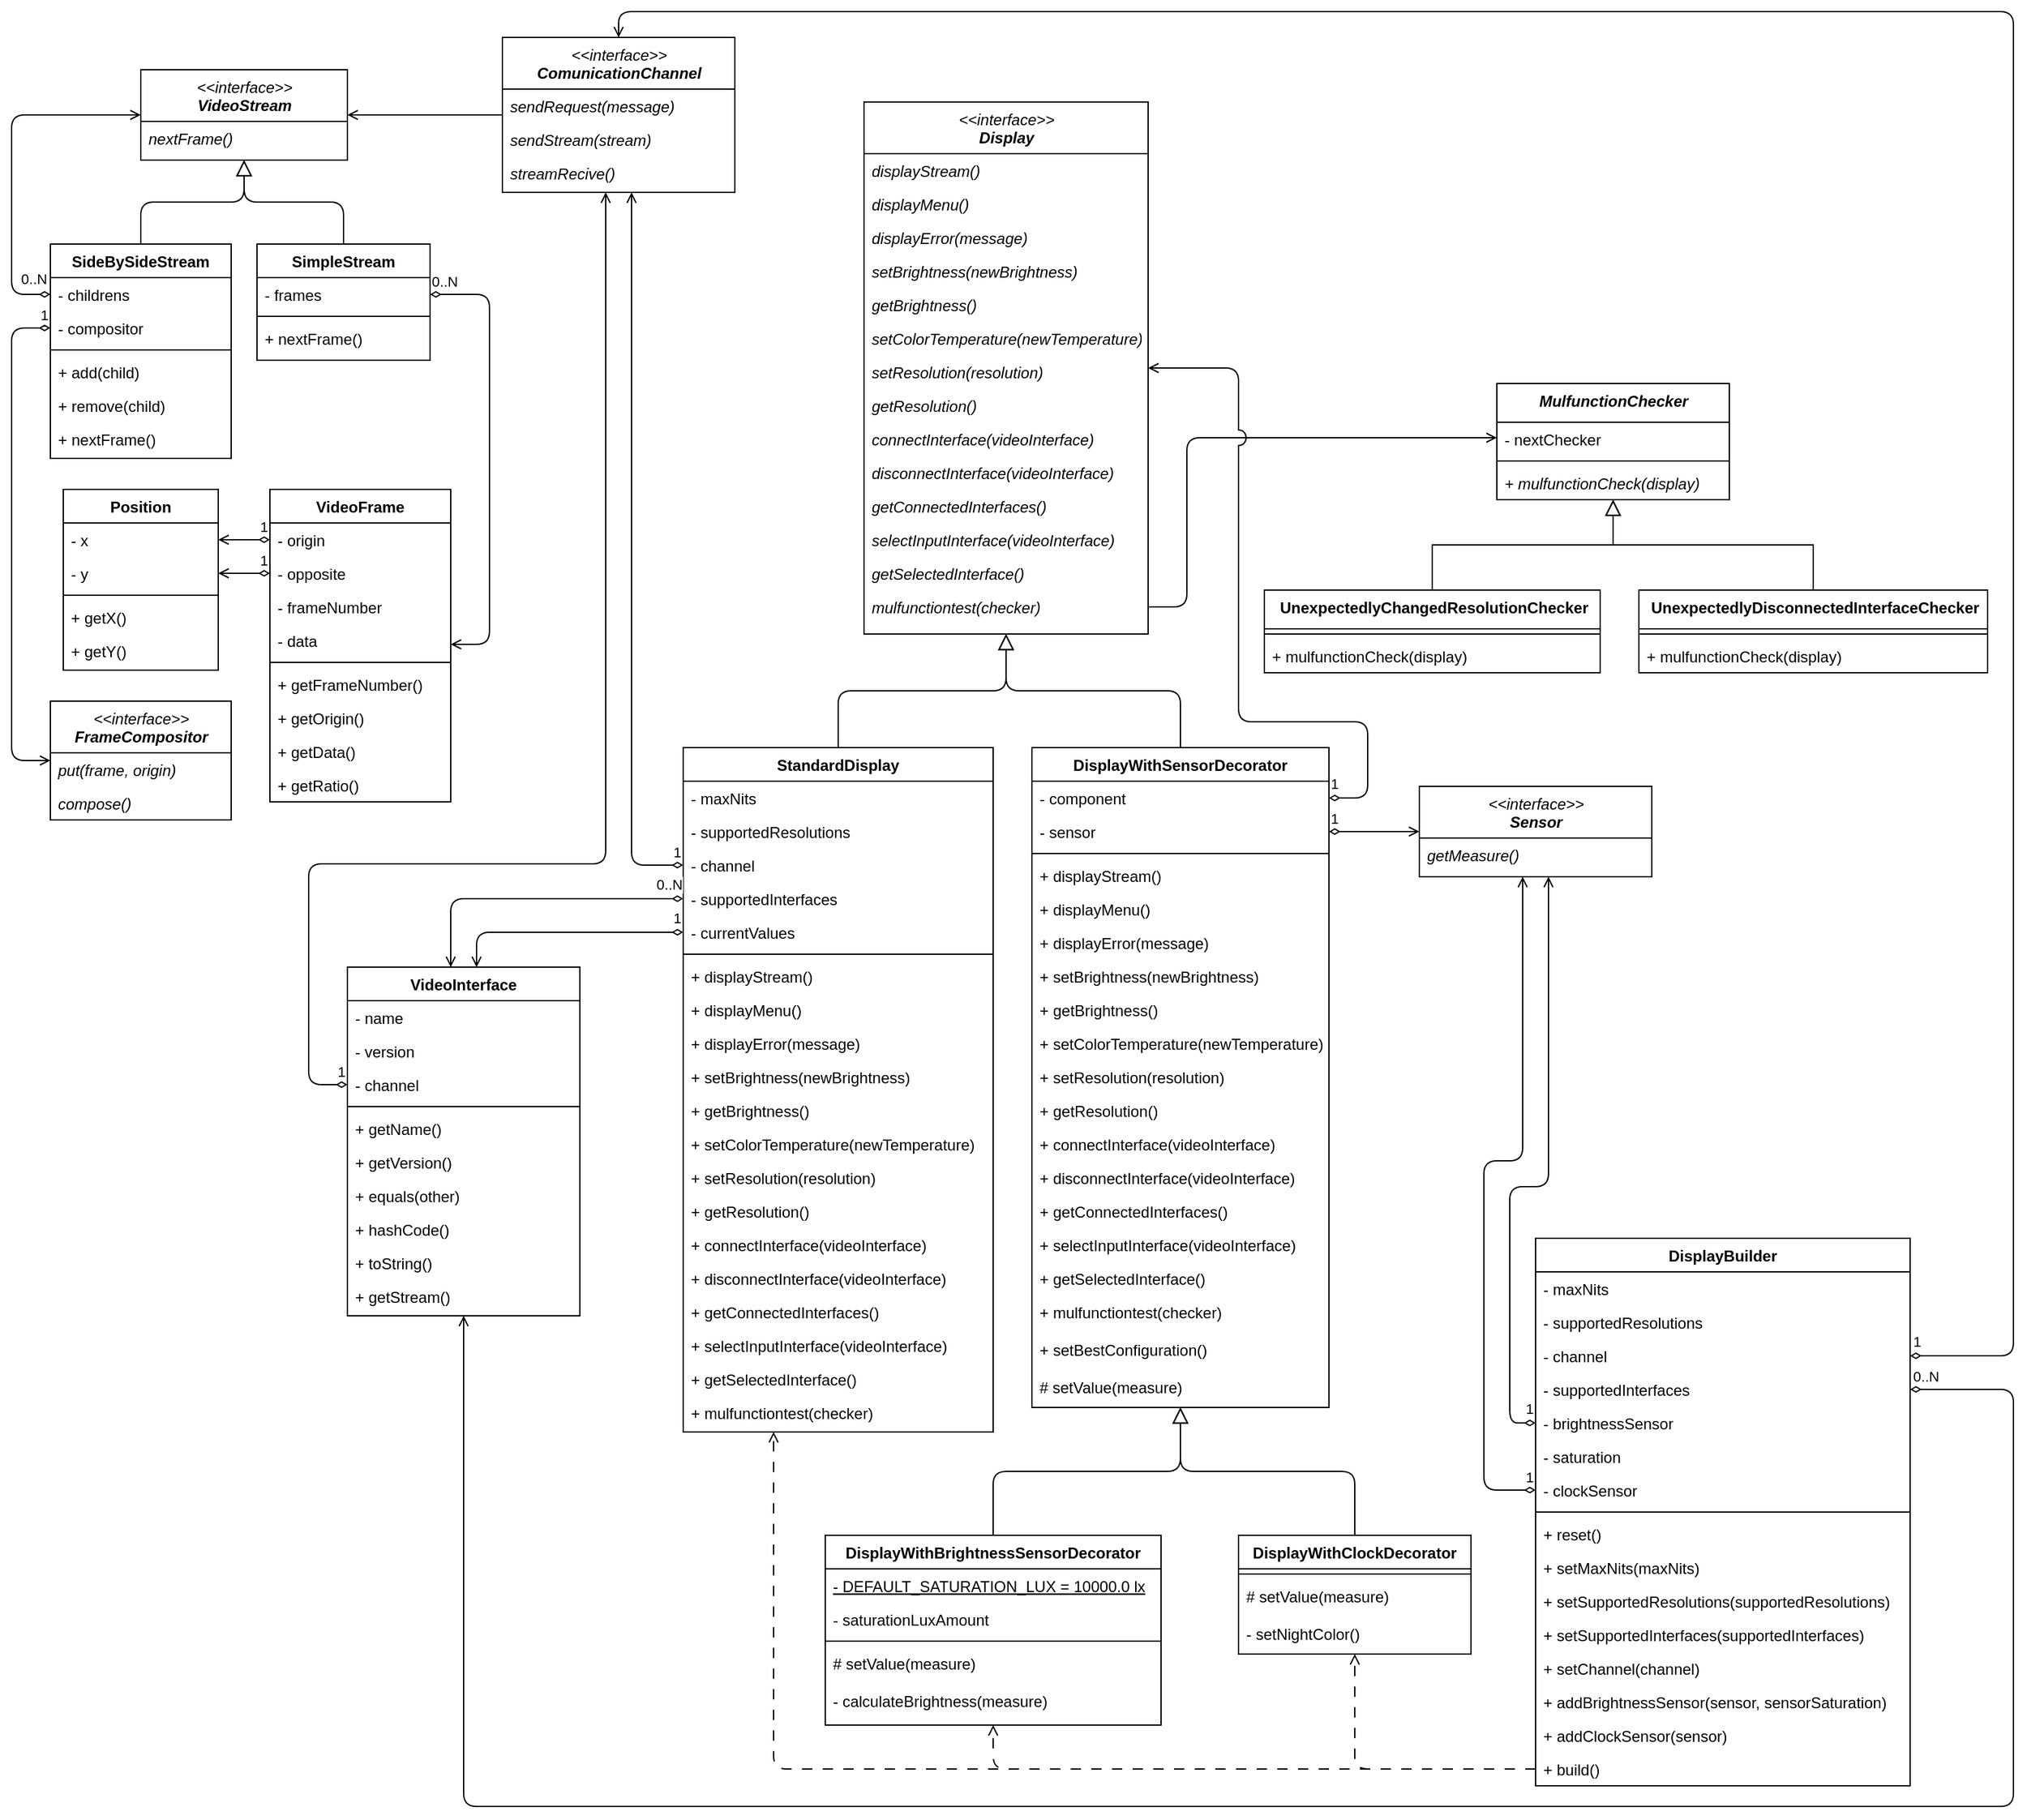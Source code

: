 <mxfile version="24.6.4" type="device">
  <diagram id="C5RBs43oDa-KdzZeNtuy" name="NoTypes">
    <mxGraphModel dx="2933" dy="1837" grid="1" gridSize="10" guides="1" tooltips="1" connect="1" arrows="1" fold="1" page="1" pageScale="1" pageWidth="827" pageHeight="1169" math="0" shadow="0">
      <root>
        <mxCell id="WIyWlLk6GJQsqaUBKTNV-0" />
        <mxCell id="WIyWlLk6GJQsqaUBKTNV-1" parent="WIyWlLk6GJQsqaUBKTNV-0" />
        <mxCell id="HSVVUSsaooY_8bP_49xl-283" value="" style="group" vertex="1" connectable="0" parent="WIyWlLk6GJQsqaUBKTNV-1">
          <mxGeometry x="30" y="30" width="1550" height="1390" as="geometry" />
        </mxCell>
        <mxCell id="HSVVUSsaooY_8bP_49xl-100" style="edgeStyle=orthogonalEdgeStyle;shape=connector;rounded=1;orthogonalLoop=1;jettySize=auto;elbow=vertical;html=1;shadow=0;strokeColor=default;strokeWidth=1;align=center;verticalAlign=middle;fontFamily=Helvetica;fontSize=11;fontColor=default;labelBackgroundColor=default;endArrow=open;endFill=0;endSize=6;startArrow=diamondThin;startFill=0;" edge="1" parent="HSVVUSsaooY_8bP_49xl-283" source="HSVVUSsaooY_8bP_49xl-22" target="HSVVUSsaooY_8bP_49xl-85">
          <mxGeometry relative="1" as="geometry">
            <Array as="points">
              <mxPoint x="480" y="661" />
            </Array>
          </mxGeometry>
        </mxCell>
        <mxCell id="HSVVUSsaooY_8bP_49xl-101" value="1" style="edgeLabel;html=1;align=center;verticalAlign=middle;resizable=0;points=[];fontFamily=Helvetica;fontSize=11;fontColor=default;labelBackgroundColor=default;" vertex="1" connectable="0" parent="HSVVUSsaooY_8bP_49xl-100">
          <mxGeometry x="-0.96" y="2" relative="1" as="geometry">
            <mxPoint x="6" y="-12" as="offset" />
          </mxGeometry>
        </mxCell>
        <mxCell id="zkfFHV4jXpPFQw0GAbJ--0" value="&lt;span style=&quot;font-weight: normal;&quot;&gt;&amp;lt;&amp;lt;interface&amp;gt;&amp;gt;&lt;/span&gt;&lt;br&gt;Display" style="swimlane;fontStyle=3;align=center;verticalAlign=top;childLayout=stackLayout;horizontal=1;startSize=40;horizontalStack=0;resizeParent=1;resizeLast=0;collapsible=1;marginBottom=0;rounded=0;shadow=0;strokeWidth=1;html=1;" parent="HSVVUSsaooY_8bP_49xl-283" vertex="1">
          <mxGeometry x="660" y="70" width="220" height="412" as="geometry">
            <mxRectangle x="230" y="140" width="160" height="26" as="alternateBounds" />
          </mxGeometry>
        </mxCell>
        <mxCell id="zkfFHV4jXpPFQw0GAbJ--5" value="displayStream()" style="text;align=left;verticalAlign=top;spacingLeft=4;spacingRight=4;overflow=hidden;rotatable=0;points=[[0,0.5],[1,0.5]];portConstraint=eastwest;fontStyle=2" parent="zkfFHV4jXpPFQw0GAbJ--0" vertex="1">
          <mxGeometry y="40" width="220" height="26" as="geometry" />
        </mxCell>
        <mxCell id="3JMvpbXhYd_vAIN5D9UK-1" value="displayMenu()" style="text;align=left;verticalAlign=top;spacingLeft=4;spacingRight=4;overflow=hidden;rotatable=0;points=[[0,0.5],[1,0.5]];portConstraint=eastwest;fontStyle=2" parent="zkfFHV4jXpPFQw0GAbJ--0" vertex="1">
          <mxGeometry y="66" width="220" height="26" as="geometry" />
        </mxCell>
        <mxCell id="3JMvpbXhYd_vAIN5D9UK-2" value="displayError(message)" style="text;align=left;verticalAlign=top;spacingLeft=4;spacingRight=4;overflow=hidden;rotatable=0;points=[[0,0.5],[1,0.5]];portConstraint=eastwest;fontStyle=2" parent="zkfFHV4jXpPFQw0GAbJ--0" vertex="1">
          <mxGeometry y="92" width="220" height="26" as="geometry" />
        </mxCell>
        <mxCell id="3JMvpbXhYd_vAIN5D9UK-13" value="setBrightness(newBrightness)" style="text;align=left;verticalAlign=top;spacingLeft=4;spacingRight=4;overflow=hidden;rotatable=0;points=[[0,0.5],[1,0.5]];portConstraint=eastwest;fontStyle=2" parent="zkfFHV4jXpPFQw0GAbJ--0" vertex="1">
          <mxGeometry y="118" width="220" height="26" as="geometry" />
        </mxCell>
        <mxCell id="3JMvpbXhYd_vAIN5D9UK-6" value="getBrightness()" style="text;align=left;verticalAlign=top;spacingLeft=4;spacingRight=4;overflow=hidden;rotatable=0;points=[[0,0.5],[1,0.5]];portConstraint=eastwest;fontStyle=2" parent="zkfFHV4jXpPFQw0GAbJ--0" vertex="1">
          <mxGeometry y="144" width="220" height="26" as="geometry" />
        </mxCell>
        <mxCell id="3JMvpbXhYd_vAIN5D9UK-11" value="setColorTemperature(newTemperature)" style="text;align=left;verticalAlign=top;spacingLeft=4;spacingRight=4;overflow=hidden;rotatable=0;points=[[0,0.5],[1,0.5]];portConstraint=eastwest;fontStyle=2" parent="zkfFHV4jXpPFQw0GAbJ--0" vertex="1">
          <mxGeometry y="170" width="220" height="26" as="geometry" />
        </mxCell>
        <mxCell id="3JMvpbXhYd_vAIN5D9UK-7" value="setResolution(resolution)" style="text;align=left;verticalAlign=top;spacingLeft=4;spacingRight=4;overflow=hidden;rotatable=0;points=[[0,0.5],[1,0.5]];portConstraint=eastwest;fontStyle=2" parent="zkfFHV4jXpPFQw0GAbJ--0" vertex="1">
          <mxGeometry y="196" width="220" height="26" as="geometry" />
        </mxCell>
        <mxCell id="3JMvpbXhYd_vAIN5D9UK-14" value="getResolution()" style="text;align=left;verticalAlign=top;spacingLeft=4;spacingRight=4;overflow=hidden;rotatable=0;points=[[0,0.5],[1,0.5]];portConstraint=eastwest;fontStyle=2" parent="zkfFHV4jXpPFQw0GAbJ--0" vertex="1">
          <mxGeometry y="222" width="220" height="26" as="geometry" />
        </mxCell>
        <mxCell id="3JMvpbXhYd_vAIN5D9UK-3" value="connectInterface(videoInterface)" style="text;align=left;verticalAlign=top;spacingLeft=4;spacingRight=4;overflow=hidden;rotatable=0;points=[[0,0.5],[1,0.5]];portConstraint=eastwest;fontStyle=2" parent="zkfFHV4jXpPFQw0GAbJ--0" vertex="1">
          <mxGeometry y="248" width="220" height="26" as="geometry" />
        </mxCell>
        <mxCell id="3JMvpbXhYd_vAIN5D9UK-12" value="disconnectInterface(videoInterface)" style="text;align=left;verticalAlign=top;spacingLeft=4;spacingRight=4;overflow=hidden;rotatable=0;points=[[0,0.5],[1,0.5]];portConstraint=eastwest;fontStyle=2" parent="zkfFHV4jXpPFQw0GAbJ--0" vertex="1">
          <mxGeometry y="274" width="220" height="26" as="geometry" />
        </mxCell>
        <mxCell id="3JMvpbXhYd_vAIN5D9UK-15" value="getConnectedInterfaces()" style="text;align=left;verticalAlign=top;spacingLeft=4;spacingRight=4;overflow=hidden;rotatable=0;points=[[0,0.5],[1,0.5]];portConstraint=eastwest;fontStyle=2" parent="zkfFHV4jXpPFQw0GAbJ--0" vertex="1">
          <mxGeometry y="300" width="220" height="26" as="geometry" />
        </mxCell>
        <mxCell id="3JMvpbXhYd_vAIN5D9UK-10" value="selectInputInterface(videoInterface)" style="text;align=left;verticalAlign=top;spacingLeft=4;spacingRight=4;overflow=hidden;rotatable=0;points=[[0,0.5],[1,0.5]];portConstraint=eastwest;fontStyle=2" parent="zkfFHV4jXpPFQw0GAbJ--0" vertex="1">
          <mxGeometry y="326" width="220" height="26" as="geometry" />
        </mxCell>
        <mxCell id="3JMvpbXhYd_vAIN5D9UK-9" value="getSelectedInterface()" style="text;align=left;verticalAlign=top;spacingLeft=4;spacingRight=4;overflow=hidden;rotatable=0;points=[[0,0.5],[1,0.5]];portConstraint=eastwest;fontStyle=2" parent="zkfFHV4jXpPFQw0GAbJ--0" vertex="1">
          <mxGeometry y="352" width="220" height="26" as="geometry" />
        </mxCell>
        <mxCell id="3JMvpbXhYd_vAIN5D9UK-8" value="mulfunctiontest(checker)" style="text;align=left;verticalAlign=top;spacingLeft=4;spacingRight=4;overflow=hidden;rotatable=0;points=[[0,0.5],[1,0.5]];portConstraint=eastwest;fontStyle=2" parent="zkfFHV4jXpPFQw0GAbJ--0" vertex="1">
          <mxGeometry y="378" width="220" height="26" as="geometry" />
        </mxCell>
        <mxCell id="zkfFHV4jXpPFQw0GAbJ--6" value="StandardDisplay" style="swimlane;fontStyle=1;align=center;verticalAlign=top;childLayout=stackLayout;horizontal=1;startSize=26;horizontalStack=0;resizeParent=1;resizeLast=0;collapsible=1;marginBottom=0;rounded=0;shadow=0;strokeWidth=1;" parent="HSVVUSsaooY_8bP_49xl-283" vertex="1">
          <mxGeometry x="520" y="570" width="240" height="530" as="geometry">
            <mxRectangle x="130" y="380" width="160" height="26" as="alternateBounds" />
          </mxGeometry>
        </mxCell>
        <mxCell id="zkfFHV4jXpPFQw0GAbJ--7" value="- maxNits" style="text;align=left;verticalAlign=top;spacingLeft=4;spacingRight=4;overflow=hidden;rotatable=0;points=[[0,0.5],[1,0.5]];portConstraint=eastwest;" parent="zkfFHV4jXpPFQw0GAbJ--6" vertex="1">
          <mxGeometry y="26" width="240" height="26" as="geometry" />
        </mxCell>
        <mxCell id="HSVVUSsaooY_8bP_49xl-19" value="- supportedResolutions" style="text;align=left;verticalAlign=top;spacingLeft=4;spacingRight=4;overflow=hidden;rotatable=0;points=[[0,0.5],[1,0.5]];portConstraint=eastwest;" vertex="1" parent="zkfFHV4jXpPFQw0GAbJ--6">
          <mxGeometry y="52" width="240" height="26" as="geometry" />
        </mxCell>
        <mxCell id="HSVVUSsaooY_8bP_49xl-22" value="- channel" style="text;align=left;verticalAlign=top;spacingLeft=4;spacingRight=4;overflow=hidden;rotatable=0;points=[[0,0.5],[1,0.5]];portConstraint=eastwest;" vertex="1" parent="zkfFHV4jXpPFQw0GAbJ--6">
          <mxGeometry y="78" width="240" height="26" as="geometry" />
        </mxCell>
        <mxCell id="HSVVUSsaooY_8bP_49xl-21" value="- supportedInterfaces" style="text;align=left;verticalAlign=top;spacingLeft=4;spacingRight=4;overflow=hidden;rotatable=0;points=[[0,0.5],[1,0.5]];portConstraint=eastwest;" vertex="1" parent="zkfFHV4jXpPFQw0GAbJ--6">
          <mxGeometry y="104" width="240" height="26" as="geometry" />
        </mxCell>
        <mxCell id="HSVVUSsaooY_8bP_49xl-20" value="- currentValues" style="text;align=left;verticalAlign=top;spacingLeft=4;spacingRight=4;overflow=hidden;rotatable=0;points=[[0,0.5],[1,0.5]];portConstraint=eastwest;" vertex="1" parent="zkfFHV4jXpPFQw0GAbJ--6">
          <mxGeometry y="130" width="240" height="26" as="geometry" />
        </mxCell>
        <mxCell id="zkfFHV4jXpPFQw0GAbJ--9" value="" style="line;html=1;strokeWidth=1;align=left;verticalAlign=middle;spacingTop=-1;spacingLeft=3;spacingRight=3;rotatable=0;labelPosition=right;points=[];portConstraint=eastwest;fontStyle=0" parent="zkfFHV4jXpPFQw0GAbJ--6" vertex="1">
          <mxGeometry y="156" width="240" height="8" as="geometry" />
        </mxCell>
        <mxCell id="HSVVUSsaooY_8bP_49xl-23" value="+ displayStream()" style="text;align=left;verticalAlign=top;spacingLeft=4;spacingRight=4;overflow=hidden;rotatable=0;points=[[0,0.5],[1,0.5]];portConstraint=eastwest;fontStyle=0" vertex="1" parent="zkfFHV4jXpPFQw0GAbJ--6">
          <mxGeometry y="164" width="240" height="26" as="geometry" />
        </mxCell>
        <mxCell id="HSVVUSsaooY_8bP_49xl-24" value="+ displayMenu()" style="text;align=left;verticalAlign=top;spacingLeft=4;spacingRight=4;overflow=hidden;rotatable=0;points=[[0,0.5],[1,0.5]];portConstraint=eastwest;fontStyle=0" vertex="1" parent="zkfFHV4jXpPFQw0GAbJ--6">
          <mxGeometry y="190" width="240" height="26" as="geometry" />
        </mxCell>
        <mxCell id="HSVVUSsaooY_8bP_49xl-25" value="+ displayError(message)" style="text;align=left;verticalAlign=top;spacingLeft=4;spacingRight=4;overflow=hidden;rotatable=0;points=[[0,0.5],[1,0.5]];portConstraint=eastwest;fontStyle=0" vertex="1" parent="zkfFHV4jXpPFQw0GAbJ--6">
          <mxGeometry y="216" width="240" height="26" as="geometry" />
        </mxCell>
        <mxCell id="HSVVUSsaooY_8bP_49xl-26" value="+ setBrightness(newBrightness)" style="text;align=left;verticalAlign=top;spacingLeft=4;spacingRight=4;overflow=hidden;rotatable=0;points=[[0,0.5],[1,0.5]];portConstraint=eastwest;fontStyle=0" vertex="1" parent="zkfFHV4jXpPFQw0GAbJ--6">
          <mxGeometry y="242" width="240" height="26" as="geometry" />
        </mxCell>
        <mxCell id="HSVVUSsaooY_8bP_49xl-27" value="+ getBrightness()" style="text;align=left;verticalAlign=top;spacingLeft=4;spacingRight=4;overflow=hidden;rotatable=0;points=[[0,0.5],[1,0.5]];portConstraint=eastwest;fontStyle=0" vertex="1" parent="zkfFHV4jXpPFQw0GAbJ--6">
          <mxGeometry y="268" width="240" height="26" as="geometry" />
        </mxCell>
        <mxCell id="HSVVUSsaooY_8bP_49xl-28" value="+ setColorTemperature(newTemperature)" style="text;align=left;verticalAlign=top;spacingLeft=4;spacingRight=4;overflow=hidden;rotatable=0;points=[[0,0.5],[1,0.5]];portConstraint=eastwest;fontStyle=0" vertex="1" parent="zkfFHV4jXpPFQw0GAbJ--6">
          <mxGeometry y="294" width="240" height="26" as="geometry" />
        </mxCell>
        <mxCell id="HSVVUSsaooY_8bP_49xl-29" value="+ setResolution(resolution)" style="text;align=left;verticalAlign=top;spacingLeft=4;spacingRight=4;overflow=hidden;rotatable=0;points=[[0,0.5],[1,0.5]];portConstraint=eastwest;fontStyle=0" vertex="1" parent="zkfFHV4jXpPFQw0GAbJ--6">
          <mxGeometry y="320" width="240" height="26" as="geometry" />
        </mxCell>
        <mxCell id="HSVVUSsaooY_8bP_49xl-30" value="+ getResolution()" style="text;align=left;verticalAlign=top;spacingLeft=4;spacingRight=4;overflow=hidden;rotatable=0;points=[[0,0.5],[1,0.5]];portConstraint=eastwest;fontStyle=0" vertex="1" parent="zkfFHV4jXpPFQw0GAbJ--6">
          <mxGeometry y="346" width="240" height="26" as="geometry" />
        </mxCell>
        <mxCell id="HSVVUSsaooY_8bP_49xl-31" value="+ connectInterface(videoInterface)" style="text;align=left;verticalAlign=top;spacingLeft=4;spacingRight=4;overflow=hidden;rotatable=0;points=[[0,0.5],[1,0.5]];portConstraint=eastwest;fontStyle=0" vertex="1" parent="zkfFHV4jXpPFQw0GAbJ--6">
          <mxGeometry y="372" width="240" height="26" as="geometry" />
        </mxCell>
        <mxCell id="HSVVUSsaooY_8bP_49xl-32" value="+ disconnectInterface(videoInterface)" style="text;align=left;verticalAlign=top;spacingLeft=4;spacingRight=4;overflow=hidden;rotatable=0;points=[[0,0.5],[1,0.5]];portConstraint=eastwest;fontStyle=0" vertex="1" parent="zkfFHV4jXpPFQw0GAbJ--6">
          <mxGeometry y="398" width="240" height="26" as="geometry" />
        </mxCell>
        <mxCell id="HSVVUSsaooY_8bP_49xl-33" value="+ getConnectedInterfaces()" style="text;align=left;verticalAlign=top;spacingLeft=4;spacingRight=4;overflow=hidden;rotatable=0;points=[[0,0.5],[1,0.5]];portConstraint=eastwest;fontStyle=0" vertex="1" parent="zkfFHV4jXpPFQw0GAbJ--6">
          <mxGeometry y="424" width="240" height="26" as="geometry" />
        </mxCell>
        <mxCell id="HSVVUSsaooY_8bP_49xl-34" value="+ selectInputInterface(videoInterface)" style="text;align=left;verticalAlign=top;spacingLeft=4;spacingRight=4;overflow=hidden;rotatable=0;points=[[0,0.5],[1,0.5]];portConstraint=eastwest;fontStyle=0" vertex="1" parent="zkfFHV4jXpPFQw0GAbJ--6">
          <mxGeometry y="450" width="240" height="26" as="geometry" />
        </mxCell>
        <mxCell id="HSVVUSsaooY_8bP_49xl-35" value="+ getSelectedInterface()" style="text;align=left;verticalAlign=top;spacingLeft=4;spacingRight=4;overflow=hidden;rotatable=0;points=[[0,0.5],[1,0.5]];portConstraint=eastwest;fontStyle=0" vertex="1" parent="zkfFHV4jXpPFQw0GAbJ--6">
          <mxGeometry y="476" width="240" height="26" as="geometry" />
        </mxCell>
        <mxCell id="HSVVUSsaooY_8bP_49xl-36" value="+ mulfunctiontest(checker)" style="text;align=left;verticalAlign=top;spacingLeft=4;spacingRight=4;overflow=hidden;rotatable=0;points=[[0,0.5],[1,0.5]];portConstraint=eastwest;fontStyle=0" vertex="1" parent="zkfFHV4jXpPFQw0GAbJ--6">
          <mxGeometry y="502" width="240" height="26" as="geometry" />
        </mxCell>
        <mxCell id="zkfFHV4jXpPFQw0GAbJ--12" value="" style="endArrow=block;endSize=10;endFill=0;shadow=0;strokeWidth=1;rounded=1;edgeStyle=orthogonalEdgeStyle;elbow=vertical;" parent="HSVVUSsaooY_8bP_49xl-283" source="zkfFHV4jXpPFQw0GAbJ--6" target="zkfFHV4jXpPFQw0GAbJ--0" edge="1">
          <mxGeometry width="160" relative="1" as="geometry">
            <mxPoint x="670" y="153" as="sourcePoint" />
            <mxPoint x="670" y="153" as="targetPoint" />
          </mxGeometry>
        </mxCell>
        <mxCell id="zkfFHV4jXpPFQw0GAbJ--13" value="DisplayWithSensorDecorator" style="swimlane;fontStyle=1;align=center;verticalAlign=top;childLayout=stackLayout;horizontal=1;startSize=26;horizontalStack=0;resizeParent=1;resizeLast=0;collapsible=1;marginBottom=0;rounded=0;shadow=0;strokeWidth=1;" parent="HSVVUSsaooY_8bP_49xl-283" vertex="1">
          <mxGeometry x="790" y="570" width="230" height="511" as="geometry">
            <mxRectangle x="340" y="380" width="170" height="26" as="alternateBounds" />
          </mxGeometry>
        </mxCell>
        <mxCell id="zkfFHV4jXpPFQw0GAbJ--14" value="- component" style="text;align=left;verticalAlign=top;spacingLeft=4;spacingRight=4;overflow=hidden;rotatable=0;points=[[0,0.5],[1,0.5]];portConstraint=eastwest;" parent="zkfFHV4jXpPFQw0GAbJ--13" vertex="1">
          <mxGeometry y="26" width="230" height="26" as="geometry" />
        </mxCell>
        <mxCell id="HSVVUSsaooY_8bP_49xl-37" value="- sensor" style="text;align=left;verticalAlign=top;spacingLeft=4;spacingRight=4;overflow=hidden;rotatable=0;points=[[0,0.5],[1,0.5]];portConstraint=eastwest;" vertex="1" parent="zkfFHV4jXpPFQw0GAbJ--13">
          <mxGeometry y="52" width="230" height="26" as="geometry" />
        </mxCell>
        <mxCell id="zkfFHV4jXpPFQw0GAbJ--15" value="" style="line;html=1;strokeWidth=1;align=left;verticalAlign=middle;spacingTop=-1;spacingLeft=3;spacingRight=3;rotatable=0;labelPosition=right;points=[];portConstraint=eastwest;" parent="zkfFHV4jXpPFQw0GAbJ--13" vertex="1">
          <mxGeometry y="78" width="230" height="8" as="geometry" />
        </mxCell>
        <mxCell id="HSVVUSsaooY_8bP_49xl-40" value="+ displayStream()" style="text;align=left;verticalAlign=top;spacingLeft=4;spacingRight=4;overflow=hidden;rotatable=0;points=[[0,0.5],[1,0.5]];portConstraint=eastwest;fontStyle=0" vertex="1" parent="zkfFHV4jXpPFQw0GAbJ--13">
          <mxGeometry y="86" width="230" height="26" as="geometry" />
        </mxCell>
        <mxCell id="HSVVUSsaooY_8bP_49xl-41" value="+ displayMenu()" style="text;align=left;verticalAlign=top;spacingLeft=4;spacingRight=4;overflow=hidden;rotatable=0;points=[[0,0.5],[1,0.5]];portConstraint=eastwest;fontStyle=0" vertex="1" parent="zkfFHV4jXpPFQw0GAbJ--13">
          <mxGeometry y="112" width="230" height="26" as="geometry" />
        </mxCell>
        <mxCell id="HSVVUSsaooY_8bP_49xl-42" value="+ displayError(message)" style="text;align=left;verticalAlign=top;spacingLeft=4;spacingRight=4;overflow=hidden;rotatable=0;points=[[0,0.5],[1,0.5]];portConstraint=eastwest;fontStyle=0" vertex="1" parent="zkfFHV4jXpPFQw0GAbJ--13">
          <mxGeometry y="138" width="230" height="26" as="geometry" />
        </mxCell>
        <mxCell id="HSVVUSsaooY_8bP_49xl-43" value="+ setBrightness(newBrightness)" style="text;align=left;verticalAlign=top;spacingLeft=4;spacingRight=4;overflow=hidden;rotatable=0;points=[[0,0.5],[1,0.5]];portConstraint=eastwest;fontStyle=0" vertex="1" parent="zkfFHV4jXpPFQw0GAbJ--13">
          <mxGeometry y="164" width="230" height="26" as="geometry" />
        </mxCell>
        <mxCell id="HSVVUSsaooY_8bP_49xl-44" value="+ getBrightness()" style="text;align=left;verticalAlign=top;spacingLeft=4;spacingRight=4;overflow=hidden;rotatable=0;points=[[0,0.5],[1,0.5]];portConstraint=eastwest;fontStyle=0" vertex="1" parent="zkfFHV4jXpPFQw0GAbJ--13">
          <mxGeometry y="190" width="230" height="26" as="geometry" />
        </mxCell>
        <mxCell id="HSVVUSsaooY_8bP_49xl-45" value="+ setColorTemperature(newTemperature)" style="text;align=left;verticalAlign=top;spacingLeft=4;spacingRight=4;overflow=hidden;rotatable=0;points=[[0,0.5],[1,0.5]];portConstraint=eastwest;fontStyle=0" vertex="1" parent="zkfFHV4jXpPFQw0GAbJ--13">
          <mxGeometry y="216" width="230" height="26" as="geometry" />
        </mxCell>
        <mxCell id="HSVVUSsaooY_8bP_49xl-46" value="+ setResolution(resolution)" style="text;align=left;verticalAlign=top;spacingLeft=4;spacingRight=4;overflow=hidden;rotatable=0;points=[[0,0.5],[1,0.5]];portConstraint=eastwest;fontStyle=0" vertex="1" parent="zkfFHV4jXpPFQw0GAbJ--13">
          <mxGeometry y="242" width="230" height="26" as="geometry" />
        </mxCell>
        <mxCell id="HSVVUSsaooY_8bP_49xl-47" value="+ getResolution()" style="text;align=left;verticalAlign=top;spacingLeft=4;spacingRight=4;overflow=hidden;rotatable=0;points=[[0,0.5],[1,0.5]];portConstraint=eastwest;fontStyle=0" vertex="1" parent="zkfFHV4jXpPFQw0GAbJ--13">
          <mxGeometry y="268" width="230" height="26" as="geometry" />
        </mxCell>
        <mxCell id="HSVVUSsaooY_8bP_49xl-48" value="+ connectInterface(videoInterface)" style="text;align=left;verticalAlign=top;spacingLeft=4;spacingRight=4;overflow=hidden;rotatable=0;points=[[0,0.5],[1,0.5]];portConstraint=eastwest;fontStyle=0" vertex="1" parent="zkfFHV4jXpPFQw0GAbJ--13">
          <mxGeometry y="294" width="230" height="26" as="geometry" />
        </mxCell>
        <mxCell id="HSVVUSsaooY_8bP_49xl-49" value="+ disconnectInterface(videoInterface)" style="text;align=left;verticalAlign=top;spacingLeft=4;spacingRight=4;overflow=hidden;rotatable=0;points=[[0,0.5],[1,0.5]];portConstraint=eastwest;fontStyle=0" vertex="1" parent="zkfFHV4jXpPFQw0GAbJ--13">
          <mxGeometry y="320" width="230" height="26" as="geometry" />
        </mxCell>
        <mxCell id="HSVVUSsaooY_8bP_49xl-50" value="+ getConnectedInterfaces()" style="text;align=left;verticalAlign=top;spacingLeft=4;spacingRight=4;overflow=hidden;rotatable=0;points=[[0,0.5],[1,0.5]];portConstraint=eastwest;fontStyle=0" vertex="1" parent="zkfFHV4jXpPFQw0GAbJ--13">
          <mxGeometry y="346" width="230" height="26" as="geometry" />
        </mxCell>
        <mxCell id="HSVVUSsaooY_8bP_49xl-51" value="+ selectInputInterface(videoInterface)" style="text;align=left;verticalAlign=top;spacingLeft=4;spacingRight=4;overflow=hidden;rotatable=0;points=[[0,0.5],[1,0.5]];portConstraint=eastwest;fontStyle=0" vertex="1" parent="zkfFHV4jXpPFQw0GAbJ--13">
          <mxGeometry y="372" width="230" height="26" as="geometry" />
        </mxCell>
        <mxCell id="HSVVUSsaooY_8bP_49xl-52" value="+ getSelectedInterface()" style="text;align=left;verticalAlign=top;spacingLeft=4;spacingRight=4;overflow=hidden;rotatable=0;points=[[0,0.5],[1,0.5]];portConstraint=eastwest;fontStyle=0" vertex="1" parent="zkfFHV4jXpPFQw0GAbJ--13">
          <mxGeometry y="398" width="230" height="26" as="geometry" />
        </mxCell>
        <mxCell id="HSVVUSsaooY_8bP_49xl-53" value="+ mulfunctiontest(checker)" style="text;align=left;verticalAlign=top;spacingLeft=4;spacingRight=4;overflow=hidden;rotatable=0;points=[[0,0.5],[1,0.5]];portConstraint=eastwest;fontStyle=0" vertex="1" parent="zkfFHV4jXpPFQw0GAbJ--13">
          <mxGeometry y="424" width="230" height="29" as="geometry" />
        </mxCell>
        <mxCell id="HSVVUSsaooY_8bP_49xl-54" value="+ setBestConfiguration()" style="text;align=left;verticalAlign=top;spacingLeft=4;spacingRight=4;overflow=hidden;rotatable=0;points=[[0,0.5],[1,0.5]];portConstraint=eastwest;fontStyle=0" vertex="1" parent="zkfFHV4jXpPFQw0GAbJ--13">
          <mxGeometry y="453" width="230" height="29" as="geometry" />
        </mxCell>
        <mxCell id="HSVVUSsaooY_8bP_49xl-55" value="# setValue(measure)" style="text;align=left;verticalAlign=top;spacingLeft=4;spacingRight=4;overflow=hidden;rotatable=0;points=[[0,0.5],[1,0.5]];portConstraint=eastwest;fontStyle=0" vertex="1" parent="zkfFHV4jXpPFQw0GAbJ--13">
          <mxGeometry y="482" width="230" height="29" as="geometry" />
        </mxCell>
        <mxCell id="zkfFHV4jXpPFQw0GAbJ--16" value="" style="endArrow=block;endSize=10;endFill=0;shadow=0;strokeWidth=1;rounded=1;edgeStyle=orthogonalEdgeStyle;elbow=vertical;" parent="HSVVUSsaooY_8bP_49xl-283" source="zkfFHV4jXpPFQw0GAbJ--13" target="zkfFHV4jXpPFQw0GAbJ--0" edge="1">
          <mxGeometry width="160" relative="1" as="geometry">
            <mxPoint x="680" y="323" as="sourcePoint" />
            <mxPoint x="780" y="221" as="targetPoint" />
          </mxGeometry>
        </mxCell>
        <mxCell id="zkfFHV4jXpPFQw0GAbJ--26" value="" style="endArrow=open;shadow=0;strokeWidth=1;rounded=1;endFill=1;edgeStyle=orthogonalEdgeStyle;elbow=vertical;" parent="HSVVUSsaooY_8bP_49xl-283" source="3JMvpbXhYd_vAIN5D9UK-8" edge="1" target="3JMvpbXhYd_vAIN5D9UK-19">
          <mxGeometry x="0.5" y="41" relative="1" as="geometry">
            <mxPoint x="850" y="142" as="sourcePoint" />
            <mxPoint x="978" y="177.8" as="targetPoint" />
            <mxPoint x="-40" y="32" as="offset" />
            <Array as="points">
              <mxPoint x="910" y="461" />
              <mxPoint x="910" y="330" />
            </Array>
          </mxGeometry>
        </mxCell>
        <mxCell id="HSVVUSsaooY_8bP_49xl-82" style="edgeStyle=orthogonalEdgeStyle;shape=connector;rounded=1;orthogonalLoop=1;jettySize=auto;elbow=vertical;html=1;shadow=0;strokeColor=default;strokeWidth=1;align=center;verticalAlign=middle;fontFamily=Helvetica;fontSize=11;fontColor=default;labelBackgroundColor=default;endArrow=block;endFill=0;endSize=10;" edge="1" parent="HSVVUSsaooY_8bP_49xl-283" source="HSVVUSsaooY_8bP_49xl-56" target="zkfFHV4jXpPFQw0GAbJ--13">
          <mxGeometry relative="1" as="geometry" />
        </mxCell>
        <mxCell id="HSVVUSsaooY_8bP_49xl-56" value="DisplayWithBrightnessSensorDecorator" style="swimlane;fontStyle=1;align=center;verticalAlign=top;childLayout=stackLayout;horizontal=1;startSize=26;horizontalStack=0;resizeParent=1;resizeLast=0;collapsible=1;marginBottom=0;rounded=0;shadow=0;strokeWidth=1;" vertex="1" parent="HSVVUSsaooY_8bP_49xl-283">
          <mxGeometry x="630" y="1180" width="260" height="147" as="geometry">
            <mxRectangle x="340" y="380" width="170" height="26" as="alternateBounds" />
          </mxGeometry>
        </mxCell>
        <mxCell id="HSVVUSsaooY_8bP_49xl-57" value="- DEFAULT_SATURATION_LUX = 10000.0 lx" style="text;align=left;verticalAlign=top;spacingLeft=4;spacingRight=4;overflow=hidden;rotatable=0;points=[[0,0.5],[1,0.5]];portConstraint=eastwest;fontStyle=4" vertex="1" parent="HSVVUSsaooY_8bP_49xl-56">
          <mxGeometry y="26" width="260" height="26" as="geometry" />
        </mxCell>
        <mxCell id="HSVVUSsaooY_8bP_49xl-58" value="- saturationLuxAmount" style="text;align=left;verticalAlign=top;spacingLeft=4;spacingRight=4;overflow=hidden;rotatable=0;points=[[0,0.5],[1,0.5]];portConstraint=eastwest;" vertex="1" parent="HSVVUSsaooY_8bP_49xl-56">
          <mxGeometry y="52" width="260" height="26" as="geometry" />
        </mxCell>
        <mxCell id="HSVVUSsaooY_8bP_49xl-59" value="" style="line;html=1;strokeWidth=1;align=left;verticalAlign=middle;spacingTop=-1;spacingLeft=3;spacingRight=3;rotatable=0;labelPosition=right;points=[];portConstraint=eastwest;" vertex="1" parent="HSVVUSsaooY_8bP_49xl-56">
          <mxGeometry y="78" width="260" height="8" as="geometry" />
        </mxCell>
        <mxCell id="HSVVUSsaooY_8bP_49xl-75" value="# setValue(measure)" style="text;align=left;verticalAlign=top;spacingLeft=4;spacingRight=4;overflow=hidden;rotatable=0;points=[[0,0.5],[1,0.5]];portConstraint=eastwest;fontStyle=0" vertex="1" parent="HSVVUSsaooY_8bP_49xl-56">
          <mxGeometry y="86" width="260" height="29" as="geometry" />
        </mxCell>
        <mxCell id="HSVVUSsaooY_8bP_49xl-74" value="- calculateBrightness(measure)" style="text;align=left;verticalAlign=top;spacingLeft=4;spacingRight=4;overflow=hidden;rotatable=0;points=[[0,0.5],[1,0.5]];portConstraint=eastwest;fontStyle=0" vertex="1" parent="HSVVUSsaooY_8bP_49xl-56">
          <mxGeometry y="115" width="260" height="29" as="geometry" />
        </mxCell>
        <mxCell id="HSVVUSsaooY_8bP_49xl-83" style="edgeStyle=orthogonalEdgeStyle;shape=connector;rounded=1;orthogonalLoop=1;jettySize=auto;elbow=vertical;html=1;shadow=0;strokeColor=default;strokeWidth=1;align=center;verticalAlign=middle;fontFamily=Helvetica;fontSize=11;fontColor=default;labelBackgroundColor=default;endArrow=block;endFill=0;endSize=10;" edge="1" parent="HSVVUSsaooY_8bP_49xl-283" source="HSVVUSsaooY_8bP_49xl-76" target="zkfFHV4jXpPFQw0GAbJ--13">
          <mxGeometry relative="1" as="geometry" />
        </mxCell>
        <mxCell id="HSVVUSsaooY_8bP_49xl-76" value="DisplayWithClockDecorator" style="swimlane;fontStyle=1;align=center;verticalAlign=top;childLayout=stackLayout;horizontal=1;startSize=26;horizontalStack=0;resizeParent=1;resizeLast=0;collapsible=1;marginBottom=0;rounded=0;shadow=0;strokeWidth=1;" vertex="1" parent="HSVVUSsaooY_8bP_49xl-283">
          <mxGeometry x="950" y="1180" width="180" height="92" as="geometry">
            <mxRectangle x="340" y="380" width="170" height="26" as="alternateBounds" />
          </mxGeometry>
        </mxCell>
        <mxCell id="HSVVUSsaooY_8bP_49xl-79" value="" style="line;html=1;strokeWidth=1;align=left;verticalAlign=middle;spacingTop=-1;spacingLeft=3;spacingRight=3;rotatable=0;labelPosition=right;points=[];portConstraint=eastwest;" vertex="1" parent="HSVVUSsaooY_8bP_49xl-76">
          <mxGeometry y="26" width="180" height="8" as="geometry" />
        </mxCell>
        <mxCell id="HSVVUSsaooY_8bP_49xl-80" value="# setValue(measure)" style="text;align=left;verticalAlign=top;spacingLeft=4;spacingRight=4;overflow=hidden;rotatable=0;points=[[0,0.5],[1,0.5]];portConstraint=eastwest;fontStyle=0" vertex="1" parent="HSVVUSsaooY_8bP_49xl-76">
          <mxGeometry y="34" width="180" height="29" as="geometry" />
        </mxCell>
        <mxCell id="HSVVUSsaooY_8bP_49xl-81" value="- setNightColor()" style="text;align=left;verticalAlign=top;spacingLeft=4;spacingRight=4;overflow=hidden;rotatable=0;points=[[0,0.5],[1,0.5]];portConstraint=eastwest;fontStyle=0" vertex="1" parent="HSVVUSsaooY_8bP_49xl-76">
          <mxGeometry y="63" width="180" height="29" as="geometry" />
        </mxCell>
        <mxCell id="HSVVUSsaooY_8bP_49xl-84" value="" style="group" vertex="1" connectable="0" parent="HSVVUSsaooY_8bP_49xl-283">
          <mxGeometry x="970" y="288" width="560" height="224" as="geometry" />
        </mxCell>
        <mxCell id="3JMvpbXhYd_vAIN5D9UK-19" value="MulfunctionChecker" style="swimlane;fontStyle=3;align=center;verticalAlign=top;childLayout=stackLayout;horizontal=1;startSize=30;horizontalStack=0;resizeParent=1;resizeLast=0;collapsible=1;marginBottom=0;rounded=0;shadow=0;strokeWidth=1;html=1;" parent="HSVVUSsaooY_8bP_49xl-84" vertex="1">
          <mxGeometry x="180" width="180" height="90" as="geometry">
            <mxRectangle x="230" y="140" width="160" height="26" as="alternateBounds" />
          </mxGeometry>
        </mxCell>
        <mxCell id="HSVVUSsaooY_8bP_49xl-8" value="- nextChecker" style="text;align=left;verticalAlign=top;spacingLeft=4;spacingRight=4;overflow=hidden;rotatable=0;points=[[0,0.5],[1,0.5]];portConstraint=eastwest;fontStyle=0" vertex="1" parent="3JMvpbXhYd_vAIN5D9UK-19">
          <mxGeometry y="30" width="180" height="26" as="geometry" />
        </mxCell>
        <mxCell id="3JMvpbXhYd_vAIN5D9UK-20" value="" style="line;html=1;strokeWidth=1;align=left;verticalAlign=middle;spacingTop=-1;spacingLeft=3;spacingRight=3;rotatable=0;labelPosition=right;points=[];portConstraint=eastwest;" parent="3JMvpbXhYd_vAIN5D9UK-19" vertex="1">
          <mxGeometry y="56" width="180" height="8" as="geometry" />
        </mxCell>
        <mxCell id="3JMvpbXhYd_vAIN5D9UK-34" value="+ mulfunctionCheck(display)" style="text;align=left;verticalAlign=top;spacingLeft=4;spacingRight=4;overflow=hidden;rotatable=0;points=[[0,0.5],[1,0.5]];portConstraint=eastwest;fontStyle=2" parent="3JMvpbXhYd_vAIN5D9UK-19" vertex="1">
          <mxGeometry y="64" width="180" height="26" as="geometry" />
        </mxCell>
        <mxCell id="HSVVUSsaooY_8bP_49xl-12" style="edgeStyle=elbowEdgeStyle;shape=connector;curved=0;rounded=0;orthogonalLoop=1;jettySize=auto;elbow=vertical;html=1;shadow=0;strokeColor=default;strokeWidth=1;align=center;verticalAlign=middle;fontFamily=Helvetica;fontSize=11;fontColor=default;labelBackgroundColor=default;endArrow=block;endFill=0;endSize=10;" edge="1" parent="HSVVUSsaooY_8bP_49xl-84" source="HSVVUSsaooY_8bP_49xl-5" target="3JMvpbXhYd_vAIN5D9UK-19">
          <mxGeometry relative="1" as="geometry" />
        </mxCell>
        <mxCell id="HSVVUSsaooY_8bP_49xl-5" value="&lt;span style=&quot;padding: 0px 0px 0px 2px;&quot;&gt;&lt;span style=&quot;white-space-collapse: preserve; background-color: rgb(255, 255, 255); font-style: normal;&quot;&gt;&lt;font style=&quot;font-size: 12px;&quot; face=&quot;Helvetica&quot;&gt;UnexpectedlyChangedResolutionChecker&lt;/font&gt;&lt;/span&gt;&lt;/span&gt;" style="swimlane;fontStyle=3;align=center;verticalAlign=top;childLayout=stackLayout;horizontal=1;startSize=30;horizontalStack=0;resizeParent=1;resizeLast=0;collapsible=1;marginBottom=0;rounded=0;shadow=0;strokeWidth=1;html=1;" vertex="1" parent="HSVVUSsaooY_8bP_49xl-84">
          <mxGeometry y="160" width="260" height="64" as="geometry">
            <mxRectangle x="230" y="140" width="160" height="26" as="alternateBounds" />
          </mxGeometry>
        </mxCell>
        <mxCell id="HSVVUSsaooY_8bP_49xl-6" value="" style="line;html=1;strokeWidth=1;align=left;verticalAlign=middle;spacingTop=-1;spacingLeft=3;spacingRight=3;rotatable=0;labelPosition=right;points=[];portConstraint=eastwest;" vertex="1" parent="HSVVUSsaooY_8bP_49xl-5">
          <mxGeometry y="30" width="260" height="8" as="geometry" />
        </mxCell>
        <mxCell id="HSVVUSsaooY_8bP_49xl-7" value="+ mulfunctionCheck(display)" style="text;align=left;verticalAlign=top;spacingLeft=4;spacingRight=4;overflow=hidden;rotatable=0;points=[[0,0.5],[1,0.5]];portConstraint=eastwest;fontStyle=0" vertex="1" parent="HSVVUSsaooY_8bP_49xl-5">
          <mxGeometry y="38" width="260" height="26" as="geometry" />
        </mxCell>
        <mxCell id="HSVVUSsaooY_8bP_49xl-13" style="edgeStyle=elbowEdgeStyle;shape=connector;curved=0;rounded=0;orthogonalLoop=1;jettySize=auto;elbow=vertical;html=1;shadow=0;strokeColor=default;strokeWidth=1;align=center;verticalAlign=middle;fontFamily=Helvetica;fontSize=11;fontColor=default;labelBackgroundColor=default;endArrow=block;endFill=0;endSize=10;" edge="1" parent="HSVVUSsaooY_8bP_49xl-84" source="HSVVUSsaooY_8bP_49xl-9" target="3JMvpbXhYd_vAIN5D9UK-19">
          <mxGeometry relative="1" as="geometry" />
        </mxCell>
        <mxCell id="HSVVUSsaooY_8bP_49xl-9" value="&lt;span style=&quot;padding: 0px 0px 0px 2px;&quot;&gt;&lt;span style=&quot;white-space-collapse: preserve; background-color: rgb(255, 255, 255); font-style: normal;&quot;&gt;&lt;font style=&quot;font-size: 12px;&quot;&gt;UnexpectedlyDisconnectedInterfaceChecker&lt;/font&gt;&lt;/span&gt;&lt;/span&gt;" style="swimlane;fontStyle=3;align=center;verticalAlign=top;childLayout=stackLayout;horizontal=1;startSize=30;horizontalStack=0;resizeParent=1;resizeLast=0;collapsible=1;marginBottom=0;rounded=0;shadow=0;strokeWidth=1;html=1;" vertex="1" parent="HSVVUSsaooY_8bP_49xl-84">
          <mxGeometry x="290" y="160" width="270" height="64" as="geometry">
            <mxRectangle x="230" y="140" width="160" height="26" as="alternateBounds" />
          </mxGeometry>
        </mxCell>
        <mxCell id="HSVVUSsaooY_8bP_49xl-10" value="" style="line;html=1;strokeWidth=1;align=left;verticalAlign=middle;spacingTop=-1;spacingLeft=3;spacingRight=3;rotatable=0;labelPosition=right;points=[];portConstraint=eastwest;" vertex="1" parent="HSVVUSsaooY_8bP_49xl-9">
          <mxGeometry y="30" width="270" height="8" as="geometry" />
        </mxCell>
        <mxCell id="HSVVUSsaooY_8bP_49xl-11" value="+ mulfunctionCheck(display)" style="text;align=left;verticalAlign=top;spacingLeft=4;spacingRight=4;overflow=hidden;rotatable=0;points=[[0,0.5],[1,0.5]];portConstraint=eastwest;fontStyle=0" vertex="1" parent="HSVVUSsaooY_8bP_49xl-9">
          <mxGeometry y="38" width="270" height="26" as="geometry" />
        </mxCell>
        <mxCell id="HSVVUSsaooY_8bP_49xl-262" style="edgeStyle=orthogonalEdgeStyle;shape=connector;curved=0;rounded=1;orthogonalLoop=1;jettySize=auto;html=1;shadow=0;strokeColor=default;strokeWidth=1;align=center;verticalAlign=middle;fontFamily=Helvetica;fontSize=11;fontColor=default;labelBackgroundColor=default;elbow=vertical;startArrow=none;startFill=0;endArrow=open;endFill=0;endSize=6;" edge="1" parent="HSVVUSsaooY_8bP_49xl-283" source="HSVVUSsaooY_8bP_49xl-85" target="HSVVUSsaooY_8bP_49xl-199">
          <mxGeometry relative="1" as="geometry" />
        </mxCell>
        <mxCell id="HSVVUSsaooY_8bP_49xl-85" value="&lt;span style=&quot;font-weight: normal;&quot;&gt;&amp;lt;&amp;lt;interface&amp;gt;&amp;gt;&lt;/span&gt;&lt;br&gt;ComunicationChannel" style="swimlane;fontStyle=3;align=center;verticalAlign=top;childLayout=stackLayout;horizontal=1;startSize=40;horizontalStack=0;resizeParent=1;resizeLast=0;collapsible=1;marginBottom=0;rounded=0;shadow=0;strokeWidth=1;html=1;" vertex="1" parent="HSVVUSsaooY_8bP_49xl-283">
          <mxGeometry x="380" y="20" width="180" height="120" as="geometry">
            <mxRectangle x="230" y="140" width="160" height="26" as="alternateBounds" />
          </mxGeometry>
        </mxCell>
        <mxCell id="HSVVUSsaooY_8bP_49xl-86" value="sendRequest(message)" style="text;align=left;verticalAlign=top;spacingLeft=4;spacingRight=4;overflow=hidden;rotatable=0;points=[[0,0.5],[1,0.5]];portConstraint=eastwest;fontStyle=2" vertex="1" parent="HSVVUSsaooY_8bP_49xl-85">
          <mxGeometry y="40" width="180" height="26" as="geometry" />
        </mxCell>
        <mxCell id="HSVVUSsaooY_8bP_49xl-87" value="sendStream(stream)" style="text;align=left;verticalAlign=top;spacingLeft=4;spacingRight=4;overflow=hidden;rotatable=0;points=[[0,0.5],[1,0.5]];portConstraint=eastwest;fontStyle=2" vertex="1" parent="HSVVUSsaooY_8bP_49xl-85">
          <mxGeometry y="66" width="180" height="26" as="geometry" />
        </mxCell>
        <mxCell id="HSVVUSsaooY_8bP_49xl-88" value="streamRecive()" style="text;align=left;verticalAlign=top;spacingLeft=4;spacingRight=4;overflow=hidden;rotatable=0;points=[[0,0.5],[1,0.5]];portConstraint=eastwest;fontStyle=2" vertex="1" parent="HSVVUSsaooY_8bP_49xl-85">
          <mxGeometry y="92" width="180" height="26" as="geometry" />
        </mxCell>
        <mxCell id="HSVVUSsaooY_8bP_49xl-130" style="edgeStyle=orthogonalEdgeStyle;shape=connector;rounded=1;orthogonalLoop=1;jettySize=auto;elbow=vertical;html=1;shadow=0;strokeColor=default;strokeWidth=1;align=center;verticalAlign=middle;fontFamily=Helvetica;fontSize=11;fontColor=default;labelBackgroundColor=default;endArrow=open;endFill=0;endSize=6;dashed=1;dashPattern=8 8;" edge="1" parent="HSVVUSsaooY_8bP_49xl-283" source="HSVVUSsaooY_8bP_49xl-119" target="HSVVUSsaooY_8bP_49xl-76">
          <mxGeometry relative="1" as="geometry" />
        </mxCell>
        <mxCell id="HSVVUSsaooY_8bP_49xl-131" style="edgeStyle=orthogonalEdgeStyle;shape=connector;rounded=1;orthogonalLoop=1;jettySize=auto;elbow=vertical;html=1;shadow=0;strokeColor=default;strokeWidth=1;align=center;verticalAlign=middle;fontFamily=Helvetica;fontSize=11;fontColor=default;labelBackgroundColor=default;endArrow=open;endFill=0;endSize=6;dashed=1;dashPattern=8 8;" edge="1" parent="HSVVUSsaooY_8bP_49xl-283" source="HSVVUSsaooY_8bP_49xl-119" target="HSVVUSsaooY_8bP_49xl-56">
          <mxGeometry relative="1" as="geometry">
            <mxPoint x="1320" y="1591" as="sourcePoint" />
            <mxPoint x="760" y="1328" as="targetPoint" />
          </mxGeometry>
        </mxCell>
        <mxCell id="HSVVUSsaooY_8bP_49xl-132" style="edgeStyle=orthogonalEdgeStyle;shape=connector;rounded=1;orthogonalLoop=1;jettySize=auto;elbow=vertical;html=1;shadow=0;strokeColor=default;strokeWidth=1;align=center;verticalAlign=middle;fontFamily=Helvetica;fontSize=11;fontColor=default;labelBackgroundColor=default;endArrow=open;endFill=0;endSize=6;dashed=1;dashPattern=8 8;" edge="1" parent="HSVVUSsaooY_8bP_49xl-283" source="HSVVUSsaooY_8bP_49xl-119" target="zkfFHV4jXpPFQw0GAbJ--6">
          <mxGeometry relative="1" as="geometry">
            <Array as="points">
              <mxPoint x="590" y="1361" />
            </Array>
          </mxGeometry>
        </mxCell>
        <mxCell id="HSVVUSsaooY_8bP_49xl-104" value="DisplayBuilder" style="swimlane;fontStyle=1;align=center;verticalAlign=top;childLayout=stackLayout;horizontal=1;startSize=26;horizontalStack=0;resizeParent=1;resizeLast=0;collapsible=1;marginBottom=0;rounded=0;shadow=0;strokeWidth=1;" vertex="1" parent="HSVVUSsaooY_8bP_49xl-283">
          <mxGeometry x="1180" y="950" width="290" height="424" as="geometry">
            <mxRectangle x="340" y="380" width="170" height="26" as="alternateBounds" />
          </mxGeometry>
        </mxCell>
        <mxCell id="HSVVUSsaooY_8bP_49xl-105" value="- maxNits" style="text;align=left;verticalAlign=top;spacingLeft=4;spacingRight=4;overflow=hidden;rotatable=0;points=[[0,0.5],[1,0.5]];portConstraint=eastwest;" vertex="1" parent="HSVVUSsaooY_8bP_49xl-104">
          <mxGeometry y="26" width="290" height="26" as="geometry" />
        </mxCell>
        <mxCell id="HSVVUSsaooY_8bP_49xl-106" value="- supportedResolutions" style="text;align=left;verticalAlign=top;spacingLeft=4;spacingRight=4;overflow=hidden;rotatable=0;points=[[0,0.5],[1,0.5]];portConstraint=eastwest;" vertex="1" parent="HSVVUSsaooY_8bP_49xl-104">
          <mxGeometry y="52" width="290" height="26" as="geometry" />
        </mxCell>
        <mxCell id="HSVVUSsaooY_8bP_49xl-108" value="- channel" style="text;align=left;verticalAlign=top;spacingLeft=4;spacingRight=4;overflow=hidden;rotatable=0;points=[[0,0.5],[1,0.5]];portConstraint=eastwest;fontStyle=0" vertex="1" parent="HSVVUSsaooY_8bP_49xl-104">
          <mxGeometry y="78" width="290" height="26" as="geometry" />
        </mxCell>
        <mxCell id="HSVVUSsaooY_8bP_49xl-109" value="- supportedInterfaces" style="text;align=left;verticalAlign=top;spacingLeft=4;spacingRight=4;overflow=hidden;rotatable=0;points=[[0,0.5],[1,0.5]];portConstraint=eastwest;fontStyle=0" vertex="1" parent="HSVVUSsaooY_8bP_49xl-104">
          <mxGeometry y="104" width="290" height="26" as="geometry" />
        </mxCell>
        <mxCell id="HSVVUSsaooY_8bP_49xl-110" value="- brightnessSensor" style="text;align=left;verticalAlign=top;spacingLeft=4;spacingRight=4;overflow=hidden;rotatable=0;points=[[0,0.5],[1,0.5]];portConstraint=eastwest;fontStyle=0" vertex="1" parent="HSVVUSsaooY_8bP_49xl-104">
          <mxGeometry y="130" width="290" height="26" as="geometry" />
        </mxCell>
        <mxCell id="HSVVUSsaooY_8bP_49xl-111" value="- saturation" style="text;align=left;verticalAlign=top;spacingLeft=4;spacingRight=4;overflow=hidden;rotatable=0;points=[[0,0.5],[1,0.5]];portConstraint=eastwest;fontStyle=0" vertex="1" parent="HSVVUSsaooY_8bP_49xl-104">
          <mxGeometry y="156" width="290" height="26" as="geometry" />
        </mxCell>
        <mxCell id="HSVVUSsaooY_8bP_49xl-112" value="- clockSensor" style="text;align=left;verticalAlign=top;spacingLeft=4;spacingRight=4;overflow=hidden;rotatable=0;points=[[0,0.5],[1,0.5]];portConstraint=eastwest;fontStyle=0" vertex="1" parent="HSVVUSsaooY_8bP_49xl-104">
          <mxGeometry y="182" width="290" height="26" as="geometry" />
        </mxCell>
        <mxCell id="HSVVUSsaooY_8bP_49xl-107" value="" style="line;html=1;strokeWidth=1;align=left;verticalAlign=middle;spacingTop=-1;spacingLeft=3;spacingRight=3;rotatable=0;labelPosition=right;points=[];portConstraint=eastwest;" vertex="1" parent="HSVVUSsaooY_8bP_49xl-104">
          <mxGeometry y="208" width="290" height="8" as="geometry" />
        </mxCell>
        <mxCell id="HSVVUSsaooY_8bP_49xl-113" value="+ reset()" style="text;align=left;verticalAlign=top;spacingLeft=4;spacingRight=4;overflow=hidden;rotatable=0;points=[[0,0.5],[1,0.5]];portConstraint=eastwest;fontStyle=0" vertex="1" parent="HSVVUSsaooY_8bP_49xl-104">
          <mxGeometry y="216" width="290" height="26" as="geometry" />
        </mxCell>
        <mxCell id="HSVVUSsaooY_8bP_49xl-114" value="+ setMaxNits(maxNits)" style="text;align=left;verticalAlign=top;spacingLeft=4;spacingRight=4;overflow=hidden;rotatable=0;points=[[0,0.5],[1,0.5]];portConstraint=eastwest;fontStyle=0" vertex="1" parent="HSVVUSsaooY_8bP_49xl-104">
          <mxGeometry y="242" width="290" height="26" as="geometry" />
        </mxCell>
        <mxCell id="HSVVUSsaooY_8bP_49xl-115" value="+ setSupportedResolutions(supportedResolutions)" style="text;align=left;verticalAlign=top;spacingLeft=4;spacingRight=4;overflow=hidden;rotatable=0;points=[[0,0.5],[1,0.5]];portConstraint=eastwest;fontStyle=0" vertex="1" parent="HSVVUSsaooY_8bP_49xl-104">
          <mxGeometry y="268" width="290" height="26" as="geometry" />
        </mxCell>
        <mxCell id="HSVVUSsaooY_8bP_49xl-129" value="+ setSupportedInterfaces(supportedInterfaces)" style="text;align=left;verticalAlign=top;spacingLeft=4;spacingRight=4;overflow=hidden;rotatable=0;points=[[0,0.5],[1,0.5]];portConstraint=eastwest;fontStyle=0" vertex="1" parent="HSVVUSsaooY_8bP_49xl-104">
          <mxGeometry y="294" width="290" height="26" as="geometry" />
        </mxCell>
        <mxCell id="HSVVUSsaooY_8bP_49xl-116" value="+ setChannel(channel)" style="text;align=left;verticalAlign=top;spacingLeft=4;spacingRight=4;overflow=hidden;rotatable=0;points=[[0,0.5],[1,0.5]];portConstraint=eastwest;fontStyle=0" vertex="1" parent="HSVVUSsaooY_8bP_49xl-104">
          <mxGeometry y="320" width="290" height="26" as="geometry" />
        </mxCell>
        <mxCell id="HSVVUSsaooY_8bP_49xl-117" value="+ addBrightnessSensor(sensor, sensorSaturation)" style="text;align=left;verticalAlign=top;spacingLeft=4;spacingRight=4;overflow=hidden;rotatable=0;points=[[0,0.5],[1,0.5]];portConstraint=eastwest;fontStyle=0" vertex="1" parent="HSVVUSsaooY_8bP_49xl-104">
          <mxGeometry y="346" width="290" height="26" as="geometry" />
        </mxCell>
        <mxCell id="HSVVUSsaooY_8bP_49xl-118" value="+ addClockSensor(sensor)" style="text;align=left;verticalAlign=top;spacingLeft=4;spacingRight=4;overflow=hidden;rotatable=0;points=[[0,0.5],[1,0.5]];portConstraint=eastwest;fontStyle=0" vertex="1" parent="HSVVUSsaooY_8bP_49xl-104">
          <mxGeometry y="372" width="290" height="26" as="geometry" />
        </mxCell>
        <mxCell id="HSVVUSsaooY_8bP_49xl-119" value="+ build()" style="text;align=left;verticalAlign=top;spacingLeft=4;spacingRight=4;overflow=hidden;rotatable=0;points=[[0,0.5],[1,0.5]];portConstraint=eastwest;fontStyle=0" vertex="1" parent="HSVVUSsaooY_8bP_49xl-104">
          <mxGeometry y="398" width="290" height="26" as="geometry" />
        </mxCell>
        <mxCell id="HSVVUSsaooY_8bP_49xl-137" style="edgeStyle=orthogonalEdgeStyle;shape=connector;rounded=1;orthogonalLoop=1;jettySize=auto;elbow=vertical;html=1;shadow=0;strokeColor=default;strokeWidth=1;align=center;verticalAlign=middle;fontFamily=Helvetica;fontSize=11;fontColor=default;labelBackgroundColor=default;startArrow=diamondThin;startFill=0;endArrow=open;endFill=0;endSize=6;jumpStyle=arc;jumpSize=16;" edge="1" parent="HSVVUSsaooY_8bP_49xl-283" source="HSVVUSsaooY_8bP_49xl-108" target="HSVVUSsaooY_8bP_49xl-85">
          <mxGeometry relative="1" as="geometry">
            <mxPoint x="1300" y="890" as="targetPoint" />
            <Array as="points">
              <mxPoint x="1550" y="1041" />
              <mxPoint x="1550" />
              <mxPoint x="470" />
            </Array>
          </mxGeometry>
        </mxCell>
        <mxCell id="HSVVUSsaooY_8bP_49xl-273" value="1" style="edgeLabel;html=1;align=center;verticalAlign=middle;resizable=0;points=[];fontFamily=Helvetica;fontSize=11;fontColor=default;labelBackgroundColor=default;" vertex="1" connectable="0" parent="HSVVUSsaooY_8bP_49xl-137">
          <mxGeometry x="-0.996" y="1" relative="1" as="geometry">
            <mxPoint y="-10" as="offset" />
          </mxGeometry>
        </mxCell>
        <mxCell id="HSVVUSsaooY_8bP_49xl-158" value="&lt;span style=&quot;font-weight: normal;&quot;&gt;&amp;lt;&amp;lt;interface&amp;gt;&amp;gt;&lt;/span&gt;&lt;br&gt;Sensor" style="swimlane;fontStyle=3;align=center;verticalAlign=top;childLayout=stackLayout;horizontal=1;startSize=40;horizontalStack=0;resizeParent=1;resizeLast=0;collapsible=1;marginBottom=0;rounded=0;shadow=0;strokeWidth=1;html=1;" vertex="1" parent="HSVVUSsaooY_8bP_49xl-283">
          <mxGeometry x="1090" y="600" width="180" height="70" as="geometry">
            <mxRectangle x="230" y="140" width="160" height="26" as="alternateBounds" />
          </mxGeometry>
        </mxCell>
        <mxCell id="HSVVUSsaooY_8bP_49xl-159" value="getMeasure()" style="text;align=left;verticalAlign=top;spacingLeft=4;spacingRight=4;overflow=hidden;rotatable=0;points=[[0,0.5],[1,0.5]];portConstraint=eastwest;fontStyle=2" vertex="1" parent="HSVVUSsaooY_8bP_49xl-158">
          <mxGeometry y="40" width="180" height="26" as="geometry" />
        </mxCell>
        <mxCell id="HSVVUSsaooY_8bP_49xl-174" style="edgeStyle=orthogonalEdgeStyle;shape=connector;rounded=0;orthogonalLoop=1;jettySize=auto;elbow=vertical;html=1;shadow=0;strokeColor=default;strokeWidth=1;align=center;verticalAlign=middle;fontFamily=Helvetica;fontSize=11;fontColor=default;labelBackgroundColor=default;startArrow=diamondThin;startFill=0;endArrow=open;endFill=0;endSize=6;" edge="1" parent="HSVVUSsaooY_8bP_49xl-283" source="HSVVUSsaooY_8bP_49xl-37" target="HSVVUSsaooY_8bP_49xl-158">
          <mxGeometry relative="1" as="geometry">
            <Array as="points">
              <mxPoint x="1210" y="635" />
              <mxPoint x="1210" y="635" />
            </Array>
          </mxGeometry>
        </mxCell>
        <mxCell id="HSVVUSsaooY_8bP_49xl-175" value="1" style="edgeLabel;html=1;align=center;verticalAlign=middle;resizable=0;points=[];fontFamily=Helvetica;fontSize=11;fontColor=default;labelBackgroundColor=default;" vertex="1" connectable="0" parent="HSVVUSsaooY_8bP_49xl-174">
          <mxGeometry x="-0.967" relative="1" as="geometry">
            <mxPoint x="3" y="-10" as="offset" />
          </mxGeometry>
        </mxCell>
        <mxCell id="HSVVUSsaooY_8bP_49xl-176" value="VideoInterface" style="swimlane;fontStyle=1;align=center;verticalAlign=top;childLayout=stackLayout;horizontal=1;startSize=26;horizontalStack=0;resizeParent=1;resizeLast=0;collapsible=1;marginBottom=0;rounded=0;shadow=0;strokeWidth=1;" vertex="1" parent="HSVVUSsaooY_8bP_49xl-283">
          <mxGeometry x="260" y="740" width="180" height="270" as="geometry">
            <mxRectangle x="130" y="380" width="160" height="26" as="alternateBounds" />
          </mxGeometry>
        </mxCell>
        <mxCell id="HSVVUSsaooY_8bP_49xl-177" value="- name" style="text;align=left;verticalAlign=top;spacingLeft=4;spacingRight=4;overflow=hidden;rotatable=0;points=[[0,0.5],[1,0.5]];portConstraint=eastwest;" vertex="1" parent="HSVVUSsaooY_8bP_49xl-176">
          <mxGeometry y="26" width="180" height="26" as="geometry" />
        </mxCell>
        <mxCell id="HSVVUSsaooY_8bP_49xl-178" value="- version" style="text;align=left;verticalAlign=top;spacingLeft=4;spacingRight=4;overflow=hidden;rotatable=0;points=[[0,0.5],[1,0.5]];portConstraint=eastwest;" vertex="1" parent="HSVVUSsaooY_8bP_49xl-176">
          <mxGeometry y="52" width="180" height="26" as="geometry" />
        </mxCell>
        <mxCell id="HSVVUSsaooY_8bP_49xl-179" value="- channel" style="text;align=left;verticalAlign=top;spacingLeft=4;spacingRight=4;overflow=hidden;rotatable=0;points=[[0,0.5],[1,0.5]];portConstraint=eastwest;" vertex="1" parent="HSVVUSsaooY_8bP_49xl-176">
          <mxGeometry y="78" width="180" height="26" as="geometry" />
        </mxCell>
        <mxCell id="HSVVUSsaooY_8bP_49xl-182" value="" style="line;html=1;strokeWidth=1;align=left;verticalAlign=middle;spacingTop=-1;spacingLeft=3;spacingRight=3;rotatable=0;labelPosition=right;points=[];portConstraint=eastwest;fontStyle=0" vertex="1" parent="HSVVUSsaooY_8bP_49xl-176">
          <mxGeometry y="104" width="180" height="8" as="geometry" />
        </mxCell>
        <mxCell id="HSVVUSsaooY_8bP_49xl-183" value="+ getName()" style="text;align=left;verticalAlign=top;spacingLeft=4;spacingRight=4;overflow=hidden;rotatable=0;points=[[0,0.5],[1,0.5]];portConstraint=eastwest;fontStyle=0" vertex="1" parent="HSVVUSsaooY_8bP_49xl-176">
          <mxGeometry y="112" width="180" height="26" as="geometry" />
        </mxCell>
        <mxCell id="HSVVUSsaooY_8bP_49xl-184" value="+ getVersion()" style="text;align=left;verticalAlign=top;spacingLeft=4;spacingRight=4;overflow=hidden;rotatable=0;points=[[0,0.5],[1,0.5]];portConstraint=eastwest;fontStyle=0" vertex="1" parent="HSVVUSsaooY_8bP_49xl-176">
          <mxGeometry y="138" width="180" height="26" as="geometry" />
        </mxCell>
        <mxCell id="HSVVUSsaooY_8bP_49xl-185" value="+ equals(other)" style="text;align=left;verticalAlign=top;spacingLeft=4;spacingRight=4;overflow=hidden;rotatable=0;points=[[0,0.5],[1,0.5]];portConstraint=eastwest;fontStyle=0" vertex="1" parent="HSVVUSsaooY_8bP_49xl-176">
          <mxGeometry y="164" width="180" height="26" as="geometry" />
        </mxCell>
        <mxCell id="HSVVUSsaooY_8bP_49xl-186" value="+ hashCode()" style="text;align=left;verticalAlign=top;spacingLeft=4;spacingRight=4;overflow=hidden;rotatable=0;points=[[0,0.5],[1,0.5]];portConstraint=eastwest;fontStyle=0" vertex="1" parent="HSVVUSsaooY_8bP_49xl-176">
          <mxGeometry y="190" width="180" height="26" as="geometry" />
        </mxCell>
        <mxCell id="HSVVUSsaooY_8bP_49xl-187" value="+ toString()" style="text;align=left;verticalAlign=top;spacingLeft=4;spacingRight=4;overflow=hidden;rotatable=0;points=[[0,0.5],[1,0.5]];portConstraint=eastwest;fontStyle=0" vertex="1" parent="HSVVUSsaooY_8bP_49xl-176">
          <mxGeometry y="216" width="180" height="26" as="geometry" />
        </mxCell>
        <mxCell id="HSVVUSsaooY_8bP_49xl-188" value="+ getStream()" style="text;align=left;verticalAlign=top;spacingLeft=4;spacingRight=4;overflow=hidden;rotatable=0;points=[[0,0.5],[1,0.5]];portConstraint=eastwest;fontStyle=0" vertex="1" parent="HSVVUSsaooY_8bP_49xl-176">
          <mxGeometry y="242" width="180" height="26" as="geometry" />
        </mxCell>
        <mxCell id="HSVVUSsaooY_8bP_49xl-197" style="edgeStyle=orthogonalEdgeStyle;shape=connector;rounded=1;orthogonalLoop=1;jettySize=auto;elbow=vertical;html=1;shadow=0;strokeColor=default;strokeWidth=1;align=center;verticalAlign=middle;fontFamily=Helvetica;fontSize=11;fontColor=default;labelBackgroundColor=default;startArrow=diamondThin;startFill=0;endArrow=open;endFill=0;endSize=6;curved=0;" edge="1" parent="HSVVUSsaooY_8bP_49xl-283" source="HSVVUSsaooY_8bP_49xl-21" target="HSVVUSsaooY_8bP_49xl-176">
          <mxGeometry relative="1" as="geometry">
            <Array as="points">
              <mxPoint x="340" y="687" />
            </Array>
          </mxGeometry>
        </mxCell>
        <mxCell id="HSVVUSsaooY_8bP_49xl-269" value="0..N" style="edgeLabel;html=1;align=center;verticalAlign=middle;resizable=0;points=[];fontFamily=Helvetica;fontSize=11;fontColor=default;labelBackgroundColor=default;" vertex="1" connectable="0" parent="HSVVUSsaooY_8bP_49xl-197">
          <mxGeometry x="-0.96" relative="1" as="geometry">
            <mxPoint x="-7" y="-11" as="offset" />
          </mxGeometry>
        </mxCell>
        <mxCell id="HSVVUSsaooY_8bP_49xl-198" style="edgeStyle=orthogonalEdgeStyle;shape=connector;rounded=1;orthogonalLoop=1;jettySize=auto;elbow=vertical;html=1;shadow=0;strokeColor=default;strokeWidth=1;align=center;verticalAlign=middle;fontFamily=Helvetica;fontSize=11;fontColor=default;labelBackgroundColor=default;startArrow=diamondThin;startFill=0;endArrow=open;endFill=0;endSize=6;curved=0;" edge="1" parent="HSVVUSsaooY_8bP_49xl-283" source="HSVVUSsaooY_8bP_49xl-20" target="HSVVUSsaooY_8bP_49xl-176">
          <mxGeometry relative="1" as="geometry">
            <Array as="points">
              <mxPoint x="360" y="713" />
            </Array>
          </mxGeometry>
        </mxCell>
        <mxCell id="HSVVUSsaooY_8bP_49xl-270" value="1" style="edgeLabel;html=1;align=center;verticalAlign=middle;resizable=0;points=[];fontFamily=Helvetica;fontSize=11;fontColor=default;labelBackgroundColor=default;" vertex="1" connectable="0" parent="HSVVUSsaooY_8bP_49xl-198">
          <mxGeometry x="-0.93" y="-1" relative="1" as="geometry">
            <mxPoint x="1" y="-10" as="offset" />
          </mxGeometry>
        </mxCell>
        <mxCell id="HSVVUSsaooY_8bP_49xl-199" value="&lt;span style=&quot;font-weight: normal;&quot;&gt;&amp;lt;&amp;lt;interface&amp;gt;&amp;gt;&lt;/span&gt;&lt;br&gt;VideoStream" style="swimlane;fontStyle=3;align=center;verticalAlign=top;childLayout=stackLayout;horizontal=1;startSize=40;horizontalStack=0;resizeParent=1;resizeLast=0;collapsible=1;marginBottom=0;rounded=0;shadow=0;strokeWidth=1;html=1;" vertex="1" parent="HSVVUSsaooY_8bP_49xl-283">
          <mxGeometry x="100" y="45" width="160" height="70" as="geometry">
            <mxRectangle x="230" y="140" width="160" height="26" as="alternateBounds" />
          </mxGeometry>
        </mxCell>
        <mxCell id="HSVVUSsaooY_8bP_49xl-200" value="nextFrame()" style="text;align=left;verticalAlign=top;spacingLeft=4;spacingRight=4;overflow=hidden;rotatable=0;points=[[0,0.5],[1,0.5]];portConstraint=eastwest;fontStyle=2" vertex="1" parent="HSVVUSsaooY_8bP_49xl-199">
          <mxGeometry y="40" width="160" height="26" as="geometry" />
        </mxCell>
        <mxCell id="HSVVUSsaooY_8bP_49xl-233" style="edgeStyle=orthogonalEdgeStyle;shape=connector;rounded=1;orthogonalLoop=1;jettySize=auto;html=1;shadow=0;strokeColor=default;strokeWidth=1;align=center;verticalAlign=middle;fontFamily=Helvetica;fontSize=11;fontColor=default;labelBackgroundColor=default;elbow=vertical;endArrow=block;endFill=0;endSize=10;" edge="1" parent="HSVVUSsaooY_8bP_49xl-283" source="HSVVUSsaooY_8bP_49xl-203" target="HSVVUSsaooY_8bP_49xl-199">
          <mxGeometry relative="1" as="geometry" />
        </mxCell>
        <mxCell id="HSVVUSsaooY_8bP_49xl-203" value="SimpleStream" style="swimlane;fontStyle=1;align=center;verticalAlign=top;childLayout=stackLayout;horizontal=1;startSize=26;horizontalStack=0;resizeParent=1;resizeLast=0;collapsible=1;marginBottom=0;rounded=0;shadow=0;strokeWidth=1;" vertex="1" parent="HSVVUSsaooY_8bP_49xl-283">
          <mxGeometry x="190" y="180" width="134" height="90" as="geometry">
            <mxRectangle x="130" y="380" width="160" height="26" as="alternateBounds" />
          </mxGeometry>
        </mxCell>
        <mxCell id="HSVVUSsaooY_8bP_49xl-205" value="- frames" style="text;align=left;verticalAlign=top;spacingLeft=4;spacingRight=4;overflow=hidden;rotatable=0;points=[[0,0.5],[1,0.5]];portConstraint=eastwest;" vertex="1" parent="HSVVUSsaooY_8bP_49xl-203">
          <mxGeometry y="26" width="134" height="26" as="geometry" />
        </mxCell>
        <mxCell id="HSVVUSsaooY_8bP_49xl-207" value="" style="line;html=1;strokeWidth=1;align=left;verticalAlign=middle;spacingTop=-1;spacingLeft=3;spacingRight=3;rotatable=0;labelPosition=right;points=[];portConstraint=eastwest;fontStyle=0" vertex="1" parent="HSVVUSsaooY_8bP_49xl-203">
          <mxGeometry y="52" width="134" height="8" as="geometry" />
        </mxCell>
        <mxCell id="HSVVUSsaooY_8bP_49xl-209" value="+ nextFrame()" style="text;align=left;verticalAlign=top;spacingLeft=4;spacingRight=4;overflow=hidden;rotatable=0;points=[[0,0.5],[1,0.5]];portConstraint=eastwest;fontStyle=0" vertex="1" parent="HSVVUSsaooY_8bP_49xl-203">
          <mxGeometry y="60" width="134" height="26" as="geometry" />
        </mxCell>
        <mxCell id="HSVVUSsaooY_8bP_49xl-232" style="edgeStyle=orthogonalEdgeStyle;shape=connector;rounded=1;orthogonalLoop=1;jettySize=auto;html=1;shadow=0;strokeColor=default;strokeWidth=1;align=center;verticalAlign=middle;fontFamily=Helvetica;fontSize=11;fontColor=default;labelBackgroundColor=default;elbow=vertical;endArrow=block;endFill=0;endSize=10;" edge="1" parent="HSVVUSsaooY_8bP_49xl-283" source="HSVVUSsaooY_8bP_49xl-214" target="HSVVUSsaooY_8bP_49xl-199">
          <mxGeometry relative="1" as="geometry" />
        </mxCell>
        <mxCell id="HSVVUSsaooY_8bP_49xl-214" value="SideBySideStream" style="swimlane;fontStyle=1;align=center;verticalAlign=top;childLayout=stackLayout;horizontal=1;startSize=26;horizontalStack=0;resizeParent=1;resizeLast=0;collapsible=1;marginBottom=0;rounded=0;shadow=0;strokeWidth=1;" vertex="1" parent="HSVVUSsaooY_8bP_49xl-283">
          <mxGeometry x="30" y="180" width="140" height="166" as="geometry">
            <mxRectangle x="130" y="380" width="160" height="26" as="alternateBounds" />
          </mxGeometry>
        </mxCell>
        <mxCell id="HSVVUSsaooY_8bP_49xl-215" value="- childrens" style="text;align=left;verticalAlign=top;spacingLeft=4;spacingRight=4;overflow=hidden;rotatable=0;points=[[0,0.5],[1,0.5]];portConstraint=eastwest;" vertex="1" parent="HSVVUSsaooY_8bP_49xl-214">
          <mxGeometry y="26" width="140" height="26" as="geometry" />
        </mxCell>
        <mxCell id="HSVVUSsaooY_8bP_49xl-216" value="- compositor" style="text;align=left;verticalAlign=top;spacingLeft=4;spacingRight=4;overflow=hidden;rotatable=0;points=[[0,0.5],[1,0.5]];portConstraint=eastwest;" vertex="1" parent="HSVVUSsaooY_8bP_49xl-214">
          <mxGeometry y="52" width="140" height="26" as="geometry" />
        </mxCell>
        <mxCell id="HSVVUSsaooY_8bP_49xl-217" value="" style="line;html=1;strokeWidth=1;align=left;verticalAlign=middle;spacingTop=-1;spacingLeft=3;spacingRight=3;rotatable=0;labelPosition=right;points=[];portConstraint=eastwest;fontStyle=0" vertex="1" parent="HSVVUSsaooY_8bP_49xl-214">
          <mxGeometry y="78" width="140" height="8" as="geometry" />
        </mxCell>
        <mxCell id="HSVVUSsaooY_8bP_49xl-218" value="+ add(child)" style="text;align=left;verticalAlign=top;spacingLeft=4;spacingRight=4;overflow=hidden;rotatable=0;points=[[0,0.5],[1,0.5]];portConstraint=eastwest;fontStyle=0" vertex="1" parent="HSVVUSsaooY_8bP_49xl-214">
          <mxGeometry y="86" width="140" height="26" as="geometry" />
        </mxCell>
        <mxCell id="HSVVUSsaooY_8bP_49xl-220" value="+ remove(child)" style="text;align=left;verticalAlign=top;spacingLeft=4;spacingRight=4;overflow=hidden;rotatable=0;points=[[0,0.5],[1,0.5]];portConstraint=eastwest;fontStyle=0" vertex="1" parent="HSVVUSsaooY_8bP_49xl-214">
          <mxGeometry y="112" width="140" height="26" as="geometry" />
        </mxCell>
        <mxCell id="HSVVUSsaooY_8bP_49xl-219" value="+ nextFrame()" style="text;align=left;verticalAlign=top;spacingLeft=4;spacingRight=4;overflow=hidden;rotatable=0;points=[[0,0.5],[1,0.5]];portConstraint=eastwest;fontStyle=0" vertex="1" parent="HSVVUSsaooY_8bP_49xl-214">
          <mxGeometry y="138" width="140" height="26" as="geometry" />
        </mxCell>
        <mxCell id="HSVVUSsaooY_8bP_49xl-221" value="VideoFrame" style="swimlane;fontStyle=1;align=center;verticalAlign=top;childLayout=stackLayout;horizontal=1;startSize=26;horizontalStack=0;resizeParent=1;resizeLast=0;collapsible=1;marginBottom=0;rounded=0;shadow=0;strokeWidth=1;" vertex="1" parent="HSVVUSsaooY_8bP_49xl-283">
          <mxGeometry x="200" y="370" width="140" height="242" as="geometry">
            <mxRectangle x="130" y="380" width="160" height="26" as="alternateBounds" />
          </mxGeometry>
        </mxCell>
        <mxCell id="HSVVUSsaooY_8bP_49xl-222" value="- origin" style="text;align=left;verticalAlign=top;spacingLeft=4;spacingRight=4;overflow=hidden;rotatable=0;points=[[0,0.5],[1,0.5]];portConstraint=eastwest;" vertex="1" parent="HSVVUSsaooY_8bP_49xl-221">
          <mxGeometry y="26" width="140" height="26" as="geometry" />
        </mxCell>
        <mxCell id="HSVVUSsaooY_8bP_49xl-223" value="- opposite" style="text;align=left;verticalAlign=top;spacingLeft=4;spacingRight=4;overflow=hidden;rotatable=0;points=[[0,0.5],[1,0.5]];portConstraint=eastwest;" vertex="1" parent="HSVVUSsaooY_8bP_49xl-221">
          <mxGeometry y="52" width="140" height="26" as="geometry" />
        </mxCell>
        <mxCell id="HSVVUSsaooY_8bP_49xl-225" value="- frameNumber" style="text;align=left;verticalAlign=top;spacingLeft=4;spacingRight=4;overflow=hidden;rotatable=0;points=[[0,0.5],[1,0.5]];portConstraint=eastwest;fontStyle=0" vertex="1" parent="HSVVUSsaooY_8bP_49xl-221">
          <mxGeometry y="78" width="140" height="26" as="geometry" />
        </mxCell>
        <mxCell id="HSVVUSsaooY_8bP_49xl-226" value="- data" style="text;align=left;verticalAlign=top;spacingLeft=4;spacingRight=4;overflow=hidden;rotatable=0;points=[[0,0.5],[1,0.5]];portConstraint=eastwest;fontStyle=0" vertex="1" parent="HSVVUSsaooY_8bP_49xl-221">
          <mxGeometry y="104" width="140" height="26" as="geometry" />
        </mxCell>
        <mxCell id="HSVVUSsaooY_8bP_49xl-224" value="" style="line;html=1;strokeWidth=1;align=left;verticalAlign=middle;spacingTop=-1;spacingLeft=3;spacingRight=3;rotatable=0;labelPosition=right;points=[];portConstraint=eastwest;fontStyle=0" vertex="1" parent="HSVVUSsaooY_8bP_49xl-221">
          <mxGeometry y="130" width="140" height="8" as="geometry" />
        </mxCell>
        <mxCell id="HSVVUSsaooY_8bP_49xl-227" value="+ getFrameNumber()" style="text;align=left;verticalAlign=top;spacingLeft=4;spacingRight=4;overflow=hidden;rotatable=0;points=[[0,0.5],[1,0.5]];portConstraint=eastwest;fontStyle=0" vertex="1" parent="HSVVUSsaooY_8bP_49xl-221">
          <mxGeometry y="138" width="140" height="26" as="geometry" />
        </mxCell>
        <mxCell id="HSVVUSsaooY_8bP_49xl-228" value="+ getOrigin()" style="text;align=left;verticalAlign=top;spacingLeft=4;spacingRight=4;overflow=hidden;rotatable=0;points=[[0,0.5],[1,0.5]];portConstraint=eastwest;fontStyle=0" vertex="1" parent="HSVVUSsaooY_8bP_49xl-221">
          <mxGeometry y="164" width="140" height="26" as="geometry" />
        </mxCell>
        <mxCell id="HSVVUSsaooY_8bP_49xl-229" value="+ getData()" style="text;align=left;verticalAlign=top;spacingLeft=4;spacingRight=4;overflow=hidden;rotatable=0;points=[[0,0.5],[1,0.5]];portConstraint=eastwest;fontStyle=0" vertex="1" parent="HSVVUSsaooY_8bP_49xl-221">
          <mxGeometry y="190" width="140" height="26" as="geometry" />
        </mxCell>
        <mxCell id="HSVVUSsaooY_8bP_49xl-230" value="+ getRatio()" style="text;align=left;verticalAlign=top;spacingLeft=4;spacingRight=4;overflow=hidden;rotatable=0;points=[[0,0.5],[1,0.5]];portConstraint=eastwest;fontStyle=0" vertex="1" parent="HSVVUSsaooY_8bP_49xl-221">
          <mxGeometry y="216" width="140" height="26" as="geometry" />
        </mxCell>
        <mxCell id="HSVVUSsaooY_8bP_49xl-244" value="&lt;span style=&quot;font-weight: normal;&quot;&gt;&amp;lt;&amp;lt;interface&amp;gt;&amp;gt;&lt;/span&gt;&lt;br&gt;FrameCompositor" style="swimlane;fontStyle=3;align=center;verticalAlign=top;childLayout=stackLayout;horizontal=1;startSize=40;horizontalStack=0;resizeParent=1;resizeLast=0;collapsible=1;marginBottom=0;rounded=0;shadow=0;strokeWidth=1;html=1;" vertex="1" parent="HSVVUSsaooY_8bP_49xl-283">
          <mxGeometry x="30" y="534" width="140" height="92" as="geometry">
            <mxRectangle x="230" y="140" width="160" height="26" as="alternateBounds" />
          </mxGeometry>
        </mxCell>
        <mxCell id="HSVVUSsaooY_8bP_49xl-245" value="put(frame, origin)" style="text;align=left;verticalAlign=top;spacingLeft=4;spacingRight=4;overflow=hidden;rotatable=0;points=[[0,0.5],[1,0.5]];portConstraint=eastwest;fontStyle=2" vertex="1" parent="HSVVUSsaooY_8bP_49xl-244">
          <mxGeometry y="40" width="140" height="26" as="geometry" />
        </mxCell>
        <mxCell id="HSVVUSsaooY_8bP_49xl-246" value="compose()" style="text;align=left;verticalAlign=top;spacingLeft=4;spacingRight=4;overflow=hidden;rotatable=0;points=[[0,0.5],[1,0.5]];portConstraint=eastwest;fontStyle=2" vertex="1" parent="HSVVUSsaooY_8bP_49xl-244">
          <mxGeometry y="66" width="140" height="26" as="geometry" />
        </mxCell>
        <mxCell id="HSVVUSsaooY_8bP_49xl-247" style="edgeStyle=orthogonalEdgeStyle;shape=connector;curved=0;rounded=1;orthogonalLoop=1;jettySize=auto;html=1;shadow=0;strokeColor=default;strokeWidth=1;align=center;verticalAlign=middle;fontFamily=Helvetica;fontSize=11;fontColor=default;labelBackgroundColor=default;elbow=vertical;startArrow=diamondThin;startFill=0;endArrow=open;endFill=0;endSize=6;" edge="1" parent="HSVVUSsaooY_8bP_49xl-283" source="HSVVUSsaooY_8bP_49xl-216" target="HSVVUSsaooY_8bP_49xl-244">
          <mxGeometry relative="1" as="geometry">
            <Array as="points">
              <mxPoint y="245" />
              <mxPoint y="580" />
            </Array>
          </mxGeometry>
        </mxCell>
        <mxCell id="HSVVUSsaooY_8bP_49xl-265" value="1" style="edgeLabel;html=1;align=center;verticalAlign=middle;resizable=0;points=[];fontFamily=Helvetica;fontSize=11;fontColor=default;labelBackgroundColor=default;" vertex="1" connectable="0" parent="HSVVUSsaooY_8bP_49xl-247">
          <mxGeometry x="-0.961" y="1" relative="1" as="geometry">
            <mxPoint x="2" y="-11" as="offset" />
          </mxGeometry>
        </mxCell>
        <mxCell id="HSVVUSsaooY_8bP_49xl-248" style="edgeStyle=orthogonalEdgeStyle;shape=connector;curved=0;rounded=1;orthogonalLoop=1;jettySize=auto;html=1;shadow=0;strokeColor=default;strokeWidth=1;align=center;verticalAlign=middle;fontFamily=Helvetica;fontSize=11;fontColor=default;labelBackgroundColor=default;elbow=vertical;startArrow=diamondThin;startFill=0;endArrow=open;endFill=0;endSize=6;" edge="1" parent="HSVVUSsaooY_8bP_49xl-283" source="HSVVUSsaooY_8bP_49xl-215" target="HSVVUSsaooY_8bP_49xl-199">
          <mxGeometry relative="1" as="geometry">
            <Array as="points">
              <mxPoint y="219" />
              <mxPoint y="80" />
            </Array>
          </mxGeometry>
        </mxCell>
        <mxCell id="HSVVUSsaooY_8bP_49xl-264" value="0..N" style="edgeLabel;html=1;align=center;verticalAlign=middle;resizable=0;points=[];fontFamily=Helvetica;fontSize=11;fontColor=default;labelBackgroundColor=default;" vertex="1" connectable="0" parent="HSVVUSsaooY_8bP_49xl-248">
          <mxGeometry x="-0.933" y="-1" relative="1" as="geometry">
            <mxPoint x="-4" y="-11" as="offset" />
          </mxGeometry>
        </mxCell>
        <mxCell id="HSVVUSsaooY_8bP_49xl-249" style="edgeStyle=orthogonalEdgeStyle;shape=connector;curved=0;rounded=1;orthogonalLoop=1;jettySize=auto;html=1;shadow=0;strokeColor=default;strokeWidth=1;align=center;verticalAlign=middle;fontFamily=Helvetica;fontSize=11;fontColor=default;labelBackgroundColor=default;elbow=vertical;startArrow=diamondThin;startFill=0;endArrow=open;endFill=0;endSize=6;" edge="1" parent="HSVVUSsaooY_8bP_49xl-283" source="HSVVUSsaooY_8bP_49xl-205" target="HSVVUSsaooY_8bP_49xl-221">
          <mxGeometry relative="1" as="geometry">
            <Array as="points">
              <mxPoint x="370" y="219" />
              <mxPoint x="370" y="490" />
            </Array>
          </mxGeometry>
        </mxCell>
        <mxCell id="HSVVUSsaooY_8bP_49xl-271" value="0..N" style="edgeLabel;html=1;align=center;verticalAlign=middle;resizable=0;points=[];fontFamily=Helvetica;fontSize=11;fontColor=default;labelBackgroundColor=default;" vertex="1" connectable="0" parent="HSVVUSsaooY_8bP_49xl-249">
          <mxGeometry x="-0.971" y="2" relative="1" as="geometry">
            <mxPoint x="6" y="-8" as="offset" />
          </mxGeometry>
        </mxCell>
        <mxCell id="HSVVUSsaooY_8bP_49xl-250" value="Position" style="swimlane;fontStyle=1;align=center;verticalAlign=top;childLayout=stackLayout;horizontal=1;startSize=26;horizontalStack=0;resizeParent=1;resizeLast=0;collapsible=1;marginBottom=0;rounded=0;shadow=0;strokeWidth=1;" vertex="1" parent="HSVVUSsaooY_8bP_49xl-283">
          <mxGeometry x="40" y="370" width="120" height="140" as="geometry">
            <mxRectangle x="130" y="380" width="160" height="26" as="alternateBounds" />
          </mxGeometry>
        </mxCell>
        <mxCell id="HSVVUSsaooY_8bP_49xl-251" value="- x" style="text;align=left;verticalAlign=top;spacingLeft=4;spacingRight=4;overflow=hidden;rotatable=0;points=[[0,0.5],[1,0.5]];portConstraint=eastwest;" vertex="1" parent="HSVVUSsaooY_8bP_49xl-250">
          <mxGeometry y="26" width="120" height="26" as="geometry" />
        </mxCell>
        <mxCell id="HSVVUSsaooY_8bP_49xl-252" value="- y" style="text;align=left;verticalAlign=top;spacingLeft=4;spacingRight=4;overflow=hidden;rotatable=0;points=[[0,0.5],[1,0.5]];portConstraint=eastwest;" vertex="1" parent="HSVVUSsaooY_8bP_49xl-250">
          <mxGeometry y="52" width="120" height="26" as="geometry" />
        </mxCell>
        <mxCell id="HSVVUSsaooY_8bP_49xl-255" value="" style="line;html=1;strokeWidth=1;align=left;verticalAlign=middle;spacingTop=-1;spacingLeft=3;spacingRight=3;rotatable=0;labelPosition=right;points=[];portConstraint=eastwest;fontStyle=0" vertex="1" parent="HSVVUSsaooY_8bP_49xl-250">
          <mxGeometry y="78" width="120" height="8" as="geometry" />
        </mxCell>
        <mxCell id="HSVVUSsaooY_8bP_49xl-256" value="+ getX()" style="text;align=left;verticalAlign=top;spacingLeft=4;spacingRight=4;overflow=hidden;rotatable=0;points=[[0,0.5],[1,0.5]];portConstraint=eastwest;fontStyle=0" vertex="1" parent="HSVVUSsaooY_8bP_49xl-250">
          <mxGeometry y="86" width="120" height="26" as="geometry" />
        </mxCell>
        <mxCell id="HSVVUSsaooY_8bP_49xl-257" value="+ getY()" style="text;align=left;verticalAlign=top;spacingLeft=4;spacingRight=4;overflow=hidden;rotatable=0;points=[[0,0.5],[1,0.5]];portConstraint=eastwest;fontStyle=0" vertex="1" parent="HSVVUSsaooY_8bP_49xl-250">
          <mxGeometry y="112" width="120" height="26" as="geometry" />
        </mxCell>
        <mxCell id="HSVVUSsaooY_8bP_49xl-260" style="edgeStyle=orthogonalEdgeStyle;shape=connector;curved=0;rounded=1;orthogonalLoop=1;jettySize=auto;html=1;shadow=0;strokeColor=default;strokeWidth=1;align=center;verticalAlign=middle;fontFamily=Helvetica;fontSize=11;fontColor=default;labelBackgroundColor=default;elbow=vertical;startArrow=diamondThin;startFill=0;endArrow=open;endFill=0;endSize=6;" edge="1" parent="HSVVUSsaooY_8bP_49xl-283" source="HSVVUSsaooY_8bP_49xl-222" target="HSVVUSsaooY_8bP_49xl-251">
          <mxGeometry relative="1" as="geometry">
            <Array as="points" />
          </mxGeometry>
        </mxCell>
        <mxCell id="HSVVUSsaooY_8bP_49xl-266" value="1" style="edgeLabel;html=1;align=center;verticalAlign=middle;resizable=0;points=[];fontFamily=Helvetica;fontSize=11;fontColor=default;labelBackgroundColor=default;" vertex="1" connectable="0" parent="HSVVUSsaooY_8bP_49xl-260">
          <mxGeometry x="-0.811" relative="1" as="geometry">
            <mxPoint x="-1" y="-10" as="offset" />
          </mxGeometry>
        </mxCell>
        <mxCell id="HSVVUSsaooY_8bP_49xl-261" style="edgeStyle=orthogonalEdgeStyle;shape=connector;curved=0;rounded=1;orthogonalLoop=1;jettySize=auto;html=1;shadow=0;strokeColor=default;strokeWidth=1;align=center;verticalAlign=middle;fontFamily=Helvetica;fontSize=11;fontColor=default;labelBackgroundColor=default;elbow=vertical;startArrow=diamondThin;startFill=0;endArrow=open;endFill=0;endSize=6;" edge="1" parent="HSVVUSsaooY_8bP_49xl-283" source="HSVVUSsaooY_8bP_49xl-223" target="HSVVUSsaooY_8bP_49xl-252">
          <mxGeometry relative="1" as="geometry">
            <Array as="points" />
          </mxGeometry>
        </mxCell>
        <mxCell id="HSVVUSsaooY_8bP_49xl-267" value="1" style="edgeLabel;html=1;align=center;verticalAlign=middle;resizable=0;points=[];fontFamily=Helvetica;fontSize=11;fontColor=default;labelBackgroundColor=default;" vertex="1" connectable="0" parent="HSVVUSsaooY_8bP_49xl-261">
          <mxGeometry x="-0.783" relative="1" as="geometry">
            <mxPoint x="-1" y="-10" as="offset" />
          </mxGeometry>
        </mxCell>
        <mxCell id="HSVVUSsaooY_8bP_49xl-263" style="edgeStyle=orthogonalEdgeStyle;shape=connector;curved=0;rounded=1;orthogonalLoop=1;jettySize=auto;html=1;shadow=0;strokeColor=default;strokeWidth=1;align=center;verticalAlign=middle;fontFamily=Helvetica;fontSize=11;fontColor=default;labelBackgroundColor=default;elbow=vertical;startArrow=diamondThin;startFill=0;endArrow=open;endFill=0;endSize=6;" edge="1" parent="HSVVUSsaooY_8bP_49xl-283" source="HSVVUSsaooY_8bP_49xl-179" target="HSVVUSsaooY_8bP_49xl-85">
          <mxGeometry relative="1" as="geometry">
            <Array as="points">
              <mxPoint x="230" y="831" />
              <mxPoint x="230" y="660" />
              <mxPoint x="460" y="660" />
            </Array>
          </mxGeometry>
        </mxCell>
        <mxCell id="HSVVUSsaooY_8bP_49xl-268" value="1" style="edgeLabel;html=1;align=center;verticalAlign=middle;resizable=0;points=[];fontFamily=Helvetica;fontSize=11;fontColor=default;labelBackgroundColor=default;" vertex="1" connectable="0" parent="HSVVUSsaooY_8bP_49xl-263">
          <mxGeometry x="-0.986" relative="1" as="geometry">
            <mxPoint x="1" y="-10" as="offset" />
          </mxGeometry>
        </mxCell>
        <mxCell id="HSVVUSsaooY_8bP_49xl-272" style="edgeStyle=orthogonalEdgeStyle;shape=connector;curved=0;rounded=1;orthogonalLoop=1;jettySize=auto;html=1;shadow=0;strokeColor=default;strokeWidth=1;align=center;verticalAlign=middle;fontFamily=Helvetica;fontSize=11;fontColor=default;labelBackgroundColor=default;elbow=vertical;startArrow=diamondThin;startFill=0;endArrow=open;endFill=0;endSize=6;" edge="1" parent="HSVVUSsaooY_8bP_49xl-283" source="HSVVUSsaooY_8bP_49xl-109" target="HSVVUSsaooY_8bP_49xl-176">
          <mxGeometry relative="1" as="geometry">
            <Array as="points">
              <mxPoint x="1550" y="1067" />
              <mxPoint x="1550" y="1390" />
              <mxPoint x="350" y="1390" />
            </Array>
          </mxGeometry>
        </mxCell>
        <mxCell id="HSVVUSsaooY_8bP_49xl-274" value="0..N" style="edgeLabel;html=1;align=center;verticalAlign=middle;resizable=0;points=[];fontFamily=Helvetica;fontSize=11;fontColor=default;labelBackgroundColor=default;" vertex="1" connectable="0" parent="HSVVUSsaooY_8bP_49xl-272">
          <mxGeometry x="-0.994" y="-2" relative="1" as="geometry">
            <mxPoint x="6" y="-12" as="offset" />
          </mxGeometry>
        </mxCell>
        <mxCell id="HSVVUSsaooY_8bP_49xl-276" style="edgeStyle=orthogonalEdgeStyle;shape=connector;curved=0;rounded=1;orthogonalLoop=1;jettySize=auto;html=1;shadow=0;strokeColor=default;strokeWidth=1;align=center;verticalAlign=middle;fontFamily=Helvetica;fontSize=11;fontColor=default;labelBackgroundColor=default;elbow=vertical;startArrow=diamondThin;startFill=0;endArrow=open;endFill=0;endSize=6;" edge="1" parent="HSVVUSsaooY_8bP_49xl-283" source="HSVVUSsaooY_8bP_49xl-110" target="HSVVUSsaooY_8bP_49xl-158">
          <mxGeometry relative="1" as="geometry">
            <Array as="points">
              <mxPoint x="1160" y="1093" />
              <mxPoint x="1160" y="910" />
              <mxPoint x="1190" y="910" />
            </Array>
          </mxGeometry>
        </mxCell>
        <mxCell id="HSVVUSsaooY_8bP_49xl-278" value="1" style="edgeLabel;html=1;align=center;verticalAlign=middle;resizable=0;points=[];fontFamily=Helvetica;fontSize=11;fontColor=default;labelBackgroundColor=default;" vertex="1" connectable="0" parent="HSVVUSsaooY_8bP_49xl-276">
          <mxGeometry x="-0.982" y="-1" relative="1" as="geometry">
            <mxPoint x="-1" y="-10" as="offset" />
          </mxGeometry>
        </mxCell>
        <mxCell id="HSVVUSsaooY_8bP_49xl-277" style="edgeStyle=orthogonalEdgeStyle;shape=connector;curved=0;rounded=1;orthogonalLoop=1;jettySize=auto;html=1;shadow=0;strokeColor=default;strokeWidth=1;align=center;verticalAlign=middle;fontFamily=Helvetica;fontSize=11;fontColor=default;labelBackgroundColor=default;elbow=vertical;startArrow=diamondThin;startFill=0;endArrow=open;endFill=0;endSize=6;" edge="1" parent="HSVVUSsaooY_8bP_49xl-283" source="HSVVUSsaooY_8bP_49xl-112" target="HSVVUSsaooY_8bP_49xl-158">
          <mxGeometry relative="1" as="geometry">
            <Array as="points">
              <mxPoint x="1140" y="1145" />
              <mxPoint x="1140" y="890" />
              <mxPoint x="1170" y="890" />
            </Array>
          </mxGeometry>
        </mxCell>
        <mxCell id="HSVVUSsaooY_8bP_49xl-279" value="1" style="edgeLabel;html=1;align=center;verticalAlign=middle;resizable=0;points=[];fontFamily=Helvetica;fontSize=11;fontColor=default;labelBackgroundColor=default;" vertex="1" connectable="0" parent="HSVVUSsaooY_8bP_49xl-277">
          <mxGeometry x="-0.981" relative="1" as="geometry">
            <mxPoint y="-10" as="offset" />
          </mxGeometry>
        </mxCell>
        <mxCell id="HSVVUSsaooY_8bP_49xl-280" style="edgeStyle=orthogonalEdgeStyle;shape=connector;curved=0;rounded=1;orthogonalLoop=1;jettySize=auto;html=1;shadow=0;strokeColor=default;strokeWidth=1;align=center;verticalAlign=middle;fontFamily=Helvetica;fontSize=11;fontColor=default;labelBackgroundColor=default;elbow=vertical;startArrow=diamondThin;startFill=0;endArrow=open;endFill=0;endSize=6;jumpStyle=arc;jumpSize=12;" edge="1" parent="HSVVUSsaooY_8bP_49xl-283" source="zkfFHV4jXpPFQw0GAbJ--14" target="zkfFHV4jXpPFQw0GAbJ--0">
          <mxGeometry relative="1" as="geometry">
            <Array as="points">
              <mxPoint x="1050" y="609" />
              <mxPoint x="1050" y="550" />
              <mxPoint x="950" y="550" />
              <mxPoint x="950" y="276" />
            </Array>
          </mxGeometry>
        </mxCell>
        <mxCell id="HSVVUSsaooY_8bP_49xl-281" value="1" style="edgeLabel;html=1;align=center;verticalAlign=middle;resizable=0;points=[];fontFamily=Helvetica;fontSize=11;fontColor=default;labelBackgroundColor=default;" vertex="1" connectable="0" parent="HSVVUSsaooY_8bP_49xl-280">
          <mxGeometry x="-0.985" y="1" relative="1" as="geometry">
            <mxPoint y="-10" as="offset" />
          </mxGeometry>
        </mxCell>
      </root>
    </mxGraphModel>
  </diagram>
</mxfile>
